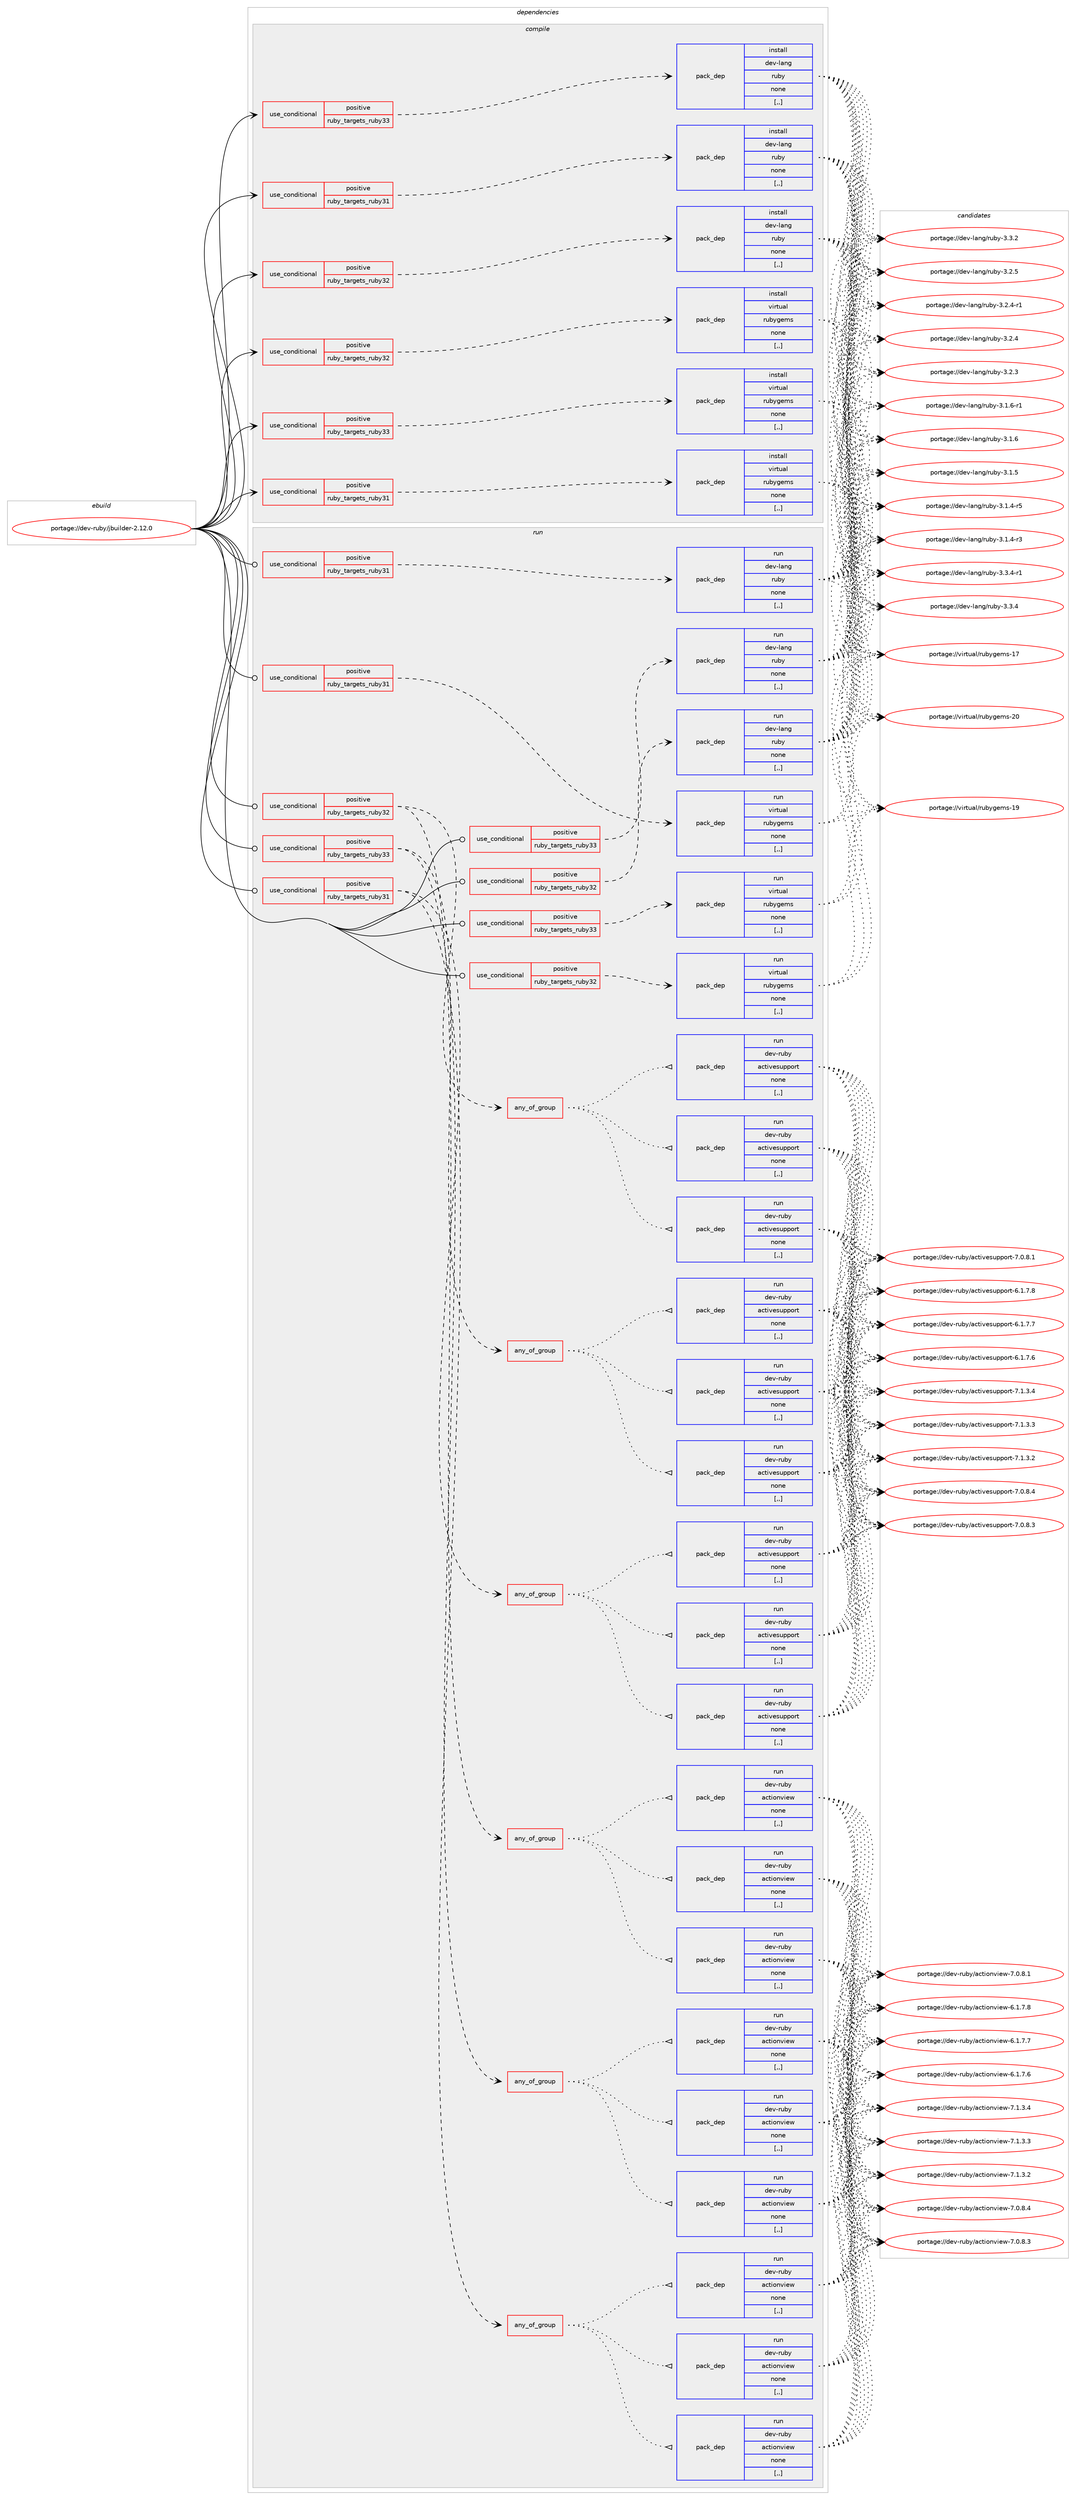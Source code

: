 digraph prolog {

# *************
# Graph options
# *************

newrank=true;
concentrate=true;
compound=true;
graph [rankdir=LR,fontname=Helvetica,fontsize=10,ranksep=1.5];#, ranksep=2.5, nodesep=0.2];
edge  [arrowhead=vee];
node  [fontname=Helvetica,fontsize=10];

# **********
# The ebuild
# **********

subgraph cluster_leftcol {
color=gray;
label=<<i>ebuild</i>>;
id [label="portage://dev-ruby/jbuilder-2.12.0", color=red, width=4, href="../dev-ruby/jbuilder-2.12.0.svg"];
}

# ****************
# The dependencies
# ****************

subgraph cluster_midcol {
color=gray;
label=<<i>dependencies</i>>;
subgraph cluster_compile {
fillcolor="#eeeeee";
style=filled;
label=<<i>compile</i>>;
subgraph cond49547 {
dependency187713 [label=<<TABLE BORDER="0" CELLBORDER="1" CELLSPACING="0" CELLPADDING="4"><TR><TD ROWSPAN="3" CELLPADDING="10">use_conditional</TD></TR><TR><TD>positive</TD></TR><TR><TD>ruby_targets_ruby31</TD></TR></TABLE>>, shape=none, color=red];
subgraph pack136836 {
dependency187714 [label=<<TABLE BORDER="0" CELLBORDER="1" CELLSPACING="0" CELLPADDING="4" WIDTH="220"><TR><TD ROWSPAN="6" CELLPADDING="30">pack_dep</TD></TR><TR><TD WIDTH="110">install</TD></TR><TR><TD>dev-lang</TD></TR><TR><TD>ruby</TD></TR><TR><TD>none</TD></TR><TR><TD>[,,]</TD></TR></TABLE>>, shape=none, color=blue];
}
dependency187713:e -> dependency187714:w [weight=20,style="dashed",arrowhead="vee"];
}
id:e -> dependency187713:w [weight=20,style="solid",arrowhead="vee"];
subgraph cond49548 {
dependency187715 [label=<<TABLE BORDER="0" CELLBORDER="1" CELLSPACING="0" CELLPADDING="4"><TR><TD ROWSPAN="3" CELLPADDING="10">use_conditional</TD></TR><TR><TD>positive</TD></TR><TR><TD>ruby_targets_ruby31</TD></TR></TABLE>>, shape=none, color=red];
subgraph pack136837 {
dependency187716 [label=<<TABLE BORDER="0" CELLBORDER="1" CELLSPACING="0" CELLPADDING="4" WIDTH="220"><TR><TD ROWSPAN="6" CELLPADDING="30">pack_dep</TD></TR><TR><TD WIDTH="110">install</TD></TR><TR><TD>virtual</TD></TR><TR><TD>rubygems</TD></TR><TR><TD>none</TD></TR><TR><TD>[,,]</TD></TR></TABLE>>, shape=none, color=blue];
}
dependency187715:e -> dependency187716:w [weight=20,style="dashed",arrowhead="vee"];
}
id:e -> dependency187715:w [weight=20,style="solid",arrowhead="vee"];
subgraph cond49549 {
dependency187717 [label=<<TABLE BORDER="0" CELLBORDER="1" CELLSPACING="0" CELLPADDING="4"><TR><TD ROWSPAN="3" CELLPADDING="10">use_conditional</TD></TR><TR><TD>positive</TD></TR><TR><TD>ruby_targets_ruby32</TD></TR></TABLE>>, shape=none, color=red];
subgraph pack136838 {
dependency187718 [label=<<TABLE BORDER="0" CELLBORDER="1" CELLSPACING="0" CELLPADDING="4" WIDTH="220"><TR><TD ROWSPAN="6" CELLPADDING="30">pack_dep</TD></TR><TR><TD WIDTH="110">install</TD></TR><TR><TD>dev-lang</TD></TR><TR><TD>ruby</TD></TR><TR><TD>none</TD></TR><TR><TD>[,,]</TD></TR></TABLE>>, shape=none, color=blue];
}
dependency187717:e -> dependency187718:w [weight=20,style="dashed",arrowhead="vee"];
}
id:e -> dependency187717:w [weight=20,style="solid",arrowhead="vee"];
subgraph cond49550 {
dependency187719 [label=<<TABLE BORDER="0" CELLBORDER="1" CELLSPACING="0" CELLPADDING="4"><TR><TD ROWSPAN="3" CELLPADDING="10">use_conditional</TD></TR><TR><TD>positive</TD></TR><TR><TD>ruby_targets_ruby32</TD></TR></TABLE>>, shape=none, color=red];
subgraph pack136839 {
dependency187720 [label=<<TABLE BORDER="0" CELLBORDER="1" CELLSPACING="0" CELLPADDING="4" WIDTH="220"><TR><TD ROWSPAN="6" CELLPADDING="30">pack_dep</TD></TR><TR><TD WIDTH="110">install</TD></TR><TR><TD>virtual</TD></TR><TR><TD>rubygems</TD></TR><TR><TD>none</TD></TR><TR><TD>[,,]</TD></TR></TABLE>>, shape=none, color=blue];
}
dependency187719:e -> dependency187720:w [weight=20,style="dashed",arrowhead="vee"];
}
id:e -> dependency187719:w [weight=20,style="solid",arrowhead="vee"];
subgraph cond49551 {
dependency187721 [label=<<TABLE BORDER="0" CELLBORDER="1" CELLSPACING="0" CELLPADDING="4"><TR><TD ROWSPAN="3" CELLPADDING="10">use_conditional</TD></TR><TR><TD>positive</TD></TR><TR><TD>ruby_targets_ruby33</TD></TR></TABLE>>, shape=none, color=red];
subgraph pack136840 {
dependency187722 [label=<<TABLE BORDER="0" CELLBORDER="1" CELLSPACING="0" CELLPADDING="4" WIDTH="220"><TR><TD ROWSPAN="6" CELLPADDING="30">pack_dep</TD></TR><TR><TD WIDTH="110">install</TD></TR><TR><TD>dev-lang</TD></TR><TR><TD>ruby</TD></TR><TR><TD>none</TD></TR><TR><TD>[,,]</TD></TR></TABLE>>, shape=none, color=blue];
}
dependency187721:e -> dependency187722:w [weight=20,style="dashed",arrowhead="vee"];
}
id:e -> dependency187721:w [weight=20,style="solid",arrowhead="vee"];
subgraph cond49552 {
dependency187723 [label=<<TABLE BORDER="0" CELLBORDER="1" CELLSPACING="0" CELLPADDING="4"><TR><TD ROWSPAN="3" CELLPADDING="10">use_conditional</TD></TR><TR><TD>positive</TD></TR><TR><TD>ruby_targets_ruby33</TD></TR></TABLE>>, shape=none, color=red];
subgraph pack136841 {
dependency187724 [label=<<TABLE BORDER="0" CELLBORDER="1" CELLSPACING="0" CELLPADDING="4" WIDTH="220"><TR><TD ROWSPAN="6" CELLPADDING="30">pack_dep</TD></TR><TR><TD WIDTH="110">install</TD></TR><TR><TD>virtual</TD></TR><TR><TD>rubygems</TD></TR><TR><TD>none</TD></TR><TR><TD>[,,]</TD></TR></TABLE>>, shape=none, color=blue];
}
dependency187723:e -> dependency187724:w [weight=20,style="dashed",arrowhead="vee"];
}
id:e -> dependency187723:w [weight=20,style="solid",arrowhead="vee"];
}
subgraph cluster_compileandrun {
fillcolor="#eeeeee";
style=filled;
label=<<i>compile and run</i>>;
}
subgraph cluster_run {
fillcolor="#eeeeee";
style=filled;
label=<<i>run</i>>;
subgraph cond49553 {
dependency187725 [label=<<TABLE BORDER="0" CELLBORDER="1" CELLSPACING="0" CELLPADDING="4"><TR><TD ROWSPAN="3" CELLPADDING="10">use_conditional</TD></TR><TR><TD>positive</TD></TR><TR><TD>ruby_targets_ruby31</TD></TR></TABLE>>, shape=none, color=red];
subgraph any1180 {
dependency187726 [label=<<TABLE BORDER="0" CELLBORDER="1" CELLSPACING="0" CELLPADDING="4"><TR><TD CELLPADDING="10">any_of_group</TD></TR></TABLE>>, shape=none, color=red];subgraph pack136842 {
dependency187727 [label=<<TABLE BORDER="0" CELLBORDER="1" CELLSPACING="0" CELLPADDING="4" WIDTH="220"><TR><TD ROWSPAN="6" CELLPADDING="30">pack_dep</TD></TR><TR><TD WIDTH="110">run</TD></TR><TR><TD>dev-ruby</TD></TR><TR><TD>activesupport</TD></TR><TR><TD>none</TD></TR><TR><TD>[,,]</TD></TR></TABLE>>, shape=none, color=blue];
}
dependency187726:e -> dependency187727:w [weight=20,style="dotted",arrowhead="oinv"];
subgraph pack136843 {
dependency187728 [label=<<TABLE BORDER="0" CELLBORDER="1" CELLSPACING="0" CELLPADDING="4" WIDTH="220"><TR><TD ROWSPAN="6" CELLPADDING="30">pack_dep</TD></TR><TR><TD WIDTH="110">run</TD></TR><TR><TD>dev-ruby</TD></TR><TR><TD>activesupport</TD></TR><TR><TD>none</TD></TR><TR><TD>[,,]</TD></TR></TABLE>>, shape=none, color=blue];
}
dependency187726:e -> dependency187728:w [weight=20,style="dotted",arrowhead="oinv"];
subgraph pack136844 {
dependency187729 [label=<<TABLE BORDER="0" CELLBORDER="1" CELLSPACING="0" CELLPADDING="4" WIDTH="220"><TR><TD ROWSPAN="6" CELLPADDING="30">pack_dep</TD></TR><TR><TD WIDTH="110">run</TD></TR><TR><TD>dev-ruby</TD></TR><TR><TD>activesupport</TD></TR><TR><TD>none</TD></TR><TR><TD>[,,]</TD></TR></TABLE>>, shape=none, color=blue];
}
dependency187726:e -> dependency187729:w [weight=20,style="dotted",arrowhead="oinv"];
}
dependency187725:e -> dependency187726:w [weight=20,style="dashed",arrowhead="vee"];
subgraph any1181 {
dependency187730 [label=<<TABLE BORDER="0" CELLBORDER="1" CELLSPACING="0" CELLPADDING="4"><TR><TD CELLPADDING="10">any_of_group</TD></TR></TABLE>>, shape=none, color=red];subgraph pack136845 {
dependency187731 [label=<<TABLE BORDER="0" CELLBORDER="1" CELLSPACING="0" CELLPADDING="4" WIDTH="220"><TR><TD ROWSPAN="6" CELLPADDING="30">pack_dep</TD></TR><TR><TD WIDTH="110">run</TD></TR><TR><TD>dev-ruby</TD></TR><TR><TD>actionview</TD></TR><TR><TD>none</TD></TR><TR><TD>[,,]</TD></TR></TABLE>>, shape=none, color=blue];
}
dependency187730:e -> dependency187731:w [weight=20,style="dotted",arrowhead="oinv"];
subgraph pack136846 {
dependency187732 [label=<<TABLE BORDER="0" CELLBORDER="1" CELLSPACING="0" CELLPADDING="4" WIDTH="220"><TR><TD ROWSPAN="6" CELLPADDING="30">pack_dep</TD></TR><TR><TD WIDTH="110">run</TD></TR><TR><TD>dev-ruby</TD></TR><TR><TD>actionview</TD></TR><TR><TD>none</TD></TR><TR><TD>[,,]</TD></TR></TABLE>>, shape=none, color=blue];
}
dependency187730:e -> dependency187732:w [weight=20,style="dotted",arrowhead="oinv"];
subgraph pack136847 {
dependency187733 [label=<<TABLE BORDER="0" CELLBORDER="1" CELLSPACING="0" CELLPADDING="4" WIDTH="220"><TR><TD ROWSPAN="6" CELLPADDING="30">pack_dep</TD></TR><TR><TD WIDTH="110">run</TD></TR><TR><TD>dev-ruby</TD></TR><TR><TD>actionview</TD></TR><TR><TD>none</TD></TR><TR><TD>[,,]</TD></TR></TABLE>>, shape=none, color=blue];
}
dependency187730:e -> dependency187733:w [weight=20,style="dotted",arrowhead="oinv"];
}
dependency187725:e -> dependency187730:w [weight=20,style="dashed",arrowhead="vee"];
}
id:e -> dependency187725:w [weight=20,style="solid",arrowhead="odot"];
subgraph cond49554 {
dependency187734 [label=<<TABLE BORDER="0" CELLBORDER="1" CELLSPACING="0" CELLPADDING="4"><TR><TD ROWSPAN="3" CELLPADDING="10">use_conditional</TD></TR><TR><TD>positive</TD></TR><TR><TD>ruby_targets_ruby31</TD></TR></TABLE>>, shape=none, color=red];
subgraph pack136848 {
dependency187735 [label=<<TABLE BORDER="0" CELLBORDER="1" CELLSPACING="0" CELLPADDING="4" WIDTH="220"><TR><TD ROWSPAN="6" CELLPADDING="30">pack_dep</TD></TR><TR><TD WIDTH="110">run</TD></TR><TR><TD>dev-lang</TD></TR><TR><TD>ruby</TD></TR><TR><TD>none</TD></TR><TR><TD>[,,]</TD></TR></TABLE>>, shape=none, color=blue];
}
dependency187734:e -> dependency187735:w [weight=20,style="dashed",arrowhead="vee"];
}
id:e -> dependency187734:w [weight=20,style="solid",arrowhead="odot"];
subgraph cond49555 {
dependency187736 [label=<<TABLE BORDER="0" CELLBORDER="1" CELLSPACING="0" CELLPADDING="4"><TR><TD ROWSPAN="3" CELLPADDING="10">use_conditional</TD></TR><TR><TD>positive</TD></TR><TR><TD>ruby_targets_ruby31</TD></TR></TABLE>>, shape=none, color=red];
subgraph pack136849 {
dependency187737 [label=<<TABLE BORDER="0" CELLBORDER="1" CELLSPACING="0" CELLPADDING="4" WIDTH="220"><TR><TD ROWSPAN="6" CELLPADDING="30">pack_dep</TD></TR><TR><TD WIDTH="110">run</TD></TR><TR><TD>virtual</TD></TR><TR><TD>rubygems</TD></TR><TR><TD>none</TD></TR><TR><TD>[,,]</TD></TR></TABLE>>, shape=none, color=blue];
}
dependency187736:e -> dependency187737:w [weight=20,style="dashed",arrowhead="vee"];
}
id:e -> dependency187736:w [weight=20,style="solid",arrowhead="odot"];
subgraph cond49556 {
dependency187738 [label=<<TABLE BORDER="0" CELLBORDER="1" CELLSPACING="0" CELLPADDING="4"><TR><TD ROWSPAN="3" CELLPADDING="10">use_conditional</TD></TR><TR><TD>positive</TD></TR><TR><TD>ruby_targets_ruby32</TD></TR></TABLE>>, shape=none, color=red];
subgraph any1182 {
dependency187739 [label=<<TABLE BORDER="0" CELLBORDER="1" CELLSPACING="0" CELLPADDING="4"><TR><TD CELLPADDING="10">any_of_group</TD></TR></TABLE>>, shape=none, color=red];subgraph pack136850 {
dependency187740 [label=<<TABLE BORDER="0" CELLBORDER="1" CELLSPACING="0" CELLPADDING="4" WIDTH="220"><TR><TD ROWSPAN="6" CELLPADDING="30">pack_dep</TD></TR><TR><TD WIDTH="110">run</TD></TR><TR><TD>dev-ruby</TD></TR><TR><TD>activesupport</TD></TR><TR><TD>none</TD></TR><TR><TD>[,,]</TD></TR></TABLE>>, shape=none, color=blue];
}
dependency187739:e -> dependency187740:w [weight=20,style="dotted",arrowhead="oinv"];
subgraph pack136851 {
dependency187741 [label=<<TABLE BORDER="0" CELLBORDER="1" CELLSPACING="0" CELLPADDING="4" WIDTH="220"><TR><TD ROWSPAN="6" CELLPADDING="30">pack_dep</TD></TR><TR><TD WIDTH="110">run</TD></TR><TR><TD>dev-ruby</TD></TR><TR><TD>activesupport</TD></TR><TR><TD>none</TD></TR><TR><TD>[,,]</TD></TR></TABLE>>, shape=none, color=blue];
}
dependency187739:e -> dependency187741:w [weight=20,style="dotted",arrowhead="oinv"];
subgraph pack136852 {
dependency187742 [label=<<TABLE BORDER="0" CELLBORDER="1" CELLSPACING="0" CELLPADDING="4" WIDTH="220"><TR><TD ROWSPAN="6" CELLPADDING="30">pack_dep</TD></TR><TR><TD WIDTH="110">run</TD></TR><TR><TD>dev-ruby</TD></TR><TR><TD>activesupport</TD></TR><TR><TD>none</TD></TR><TR><TD>[,,]</TD></TR></TABLE>>, shape=none, color=blue];
}
dependency187739:e -> dependency187742:w [weight=20,style="dotted",arrowhead="oinv"];
}
dependency187738:e -> dependency187739:w [weight=20,style="dashed",arrowhead="vee"];
subgraph any1183 {
dependency187743 [label=<<TABLE BORDER="0" CELLBORDER="1" CELLSPACING="0" CELLPADDING="4"><TR><TD CELLPADDING="10">any_of_group</TD></TR></TABLE>>, shape=none, color=red];subgraph pack136853 {
dependency187744 [label=<<TABLE BORDER="0" CELLBORDER="1" CELLSPACING="0" CELLPADDING="4" WIDTH="220"><TR><TD ROWSPAN="6" CELLPADDING="30">pack_dep</TD></TR><TR><TD WIDTH="110">run</TD></TR><TR><TD>dev-ruby</TD></TR><TR><TD>actionview</TD></TR><TR><TD>none</TD></TR><TR><TD>[,,]</TD></TR></TABLE>>, shape=none, color=blue];
}
dependency187743:e -> dependency187744:w [weight=20,style="dotted",arrowhead="oinv"];
subgraph pack136854 {
dependency187745 [label=<<TABLE BORDER="0" CELLBORDER="1" CELLSPACING="0" CELLPADDING="4" WIDTH="220"><TR><TD ROWSPAN="6" CELLPADDING="30">pack_dep</TD></TR><TR><TD WIDTH="110">run</TD></TR><TR><TD>dev-ruby</TD></TR><TR><TD>actionview</TD></TR><TR><TD>none</TD></TR><TR><TD>[,,]</TD></TR></TABLE>>, shape=none, color=blue];
}
dependency187743:e -> dependency187745:w [weight=20,style="dotted",arrowhead="oinv"];
subgraph pack136855 {
dependency187746 [label=<<TABLE BORDER="0" CELLBORDER="1" CELLSPACING="0" CELLPADDING="4" WIDTH="220"><TR><TD ROWSPAN="6" CELLPADDING="30">pack_dep</TD></TR><TR><TD WIDTH="110">run</TD></TR><TR><TD>dev-ruby</TD></TR><TR><TD>actionview</TD></TR><TR><TD>none</TD></TR><TR><TD>[,,]</TD></TR></TABLE>>, shape=none, color=blue];
}
dependency187743:e -> dependency187746:w [weight=20,style="dotted",arrowhead="oinv"];
}
dependency187738:e -> dependency187743:w [weight=20,style="dashed",arrowhead="vee"];
}
id:e -> dependency187738:w [weight=20,style="solid",arrowhead="odot"];
subgraph cond49557 {
dependency187747 [label=<<TABLE BORDER="0" CELLBORDER="1" CELLSPACING="0" CELLPADDING="4"><TR><TD ROWSPAN="3" CELLPADDING="10">use_conditional</TD></TR><TR><TD>positive</TD></TR><TR><TD>ruby_targets_ruby32</TD></TR></TABLE>>, shape=none, color=red];
subgraph pack136856 {
dependency187748 [label=<<TABLE BORDER="0" CELLBORDER="1" CELLSPACING="0" CELLPADDING="4" WIDTH="220"><TR><TD ROWSPAN="6" CELLPADDING="30">pack_dep</TD></TR><TR><TD WIDTH="110">run</TD></TR><TR><TD>dev-lang</TD></TR><TR><TD>ruby</TD></TR><TR><TD>none</TD></TR><TR><TD>[,,]</TD></TR></TABLE>>, shape=none, color=blue];
}
dependency187747:e -> dependency187748:w [weight=20,style="dashed",arrowhead="vee"];
}
id:e -> dependency187747:w [weight=20,style="solid",arrowhead="odot"];
subgraph cond49558 {
dependency187749 [label=<<TABLE BORDER="0" CELLBORDER="1" CELLSPACING="0" CELLPADDING="4"><TR><TD ROWSPAN="3" CELLPADDING="10">use_conditional</TD></TR><TR><TD>positive</TD></TR><TR><TD>ruby_targets_ruby32</TD></TR></TABLE>>, shape=none, color=red];
subgraph pack136857 {
dependency187750 [label=<<TABLE BORDER="0" CELLBORDER="1" CELLSPACING="0" CELLPADDING="4" WIDTH="220"><TR><TD ROWSPAN="6" CELLPADDING="30">pack_dep</TD></TR><TR><TD WIDTH="110">run</TD></TR><TR><TD>virtual</TD></TR><TR><TD>rubygems</TD></TR><TR><TD>none</TD></TR><TR><TD>[,,]</TD></TR></TABLE>>, shape=none, color=blue];
}
dependency187749:e -> dependency187750:w [weight=20,style="dashed",arrowhead="vee"];
}
id:e -> dependency187749:w [weight=20,style="solid",arrowhead="odot"];
subgraph cond49559 {
dependency187751 [label=<<TABLE BORDER="0" CELLBORDER="1" CELLSPACING="0" CELLPADDING="4"><TR><TD ROWSPAN="3" CELLPADDING="10">use_conditional</TD></TR><TR><TD>positive</TD></TR><TR><TD>ruby_targets_ruby33</TD></TR></TABLE>>, shape=none, color=red];
subgraph any1184 {
dependency187752 [label=<<TABLE BORDER="0" CELLBORDER="1" CELLSPACING="0" CELLPADDING="4"><TR><TD CELLPADDING="10">any_of_group</TD></TR></TABLE>>, shape=none, color=red];subgraph pack136858 {
dependency187753 [label=<<TABLE BORDER="0" CELLBORDER="1" CELLSPACING="0" CELLPADDING="4" WIDTH="220"><TR><TD ROWSPAN="6" CELLPADDING="30">pack_dep</TD></TR><TR><TD WIDTH="110">run</TD></TR><TR><TD>dev-ruby</TD></TR><TR><TD>activesupport</TD></TR><TR><TD>none</TD></TR><TR><TD>[,,]</TD></TR></TABLE>>, shape=none, color=blue];
}
dependency187752:e -> dependency187753:w [weight=20,style="dotted",arrowhead="oinv"];
subgraph pack136859 {
dependency187754 [label=<<TABLE BORDER="0" CELLBORDER="1" CELLSPACING="0" CELLPADDING="4" WIDTH="220"><TR><TD ROWSPAN="6" CELLPADDING="30">pack_dep</TD></TR><TR><TD WIDTH="110">run</TD></TR><TR><TD>dev-ruby</TD></TR><TR><TD>activesupport</TD></TR><TR><TD>none</TD></TR><TR><TD>[,,]</TD></TR></TABLE>>, shape=none, color=blue];
}
dependency187752:e -> dependency187754:w [weight=20,style="dotted",arrowhead="oinv"];
subgraph pack136860 {
dependency187755 [label=<<TABLE BORDER="0" CELLBORDER="1" CELLSPACING="0" CELLPADDING="4" WIDTH="220"><TR><TD ROWSPAN="6" CELLPADDING="30">pack_dep</TD></TR><TR><TD WIDTH="110">run</TD></TR><TR><TD>dev-ruby</TD></TR><TR><TD>activesupport</TD></TR><TR><TD>none</TD></TR><TR><TD>[,,]</TD></TR></TABLE>>, shape=none, color=blue];
}
dependency187752:e -> dependency187755:w [weight=20,style="dotted",arrowhead="oinv"];
}
dependency187751:e -> dependency187752:w [weight=20,style="dashed",arrowhead="vee"];
subgraph any1185 {
dependency187756 [label=<<TABLE BORDER="0" CELLBORDER="1" CELLSPACING="0" CELLPADDING="4"><TR><TD CELLPADDING="10">any_of_group</TD></TR></TABLE>>, shape=none, color=red];subgraph pack136861 {
dependency187757 [label=<<TABLE BORDER="0" CELLBORDER="1" CELLSPACING="0" CELLPADDING="4" WIDTH="220"><TR><TD ROWSPAN="6" CELLPADDING="30">pack_dep</TD></TR><TR><TD WIDTH="110">run</TD></TR><TR><TD>dev-ruby</TD></TR><TR><TD>actionview</TD></TR><TR><TD>none</TD></TR><TR><TD>[,,]</TD></TR></TABLE>>, shape=none, color=blue];
}
dependency187756:e -> dependency187757:w [weight=20,style="dotted",arrowhead="oinv"];
subgraph pack136862 {
dependency187758 [label=<<TABLE BORDER="0" CELLBORDER="1" CELLSPACING="0" CELLPADDING="4" WIDTH="220"><TR><TD ROWSPAN="6" CELLPADDING="30">pack_dep</TD></TR><TR><TD WIDTH="110">run</TD></TR><TR><TD>dev-ruby</TD></TR><TR><TD>actionview</TD></TR><TR><TD>none</TD></TR><TR><TD>[,,]</TD></TR></TABLE>>, shape=none, color=blue];
}
dependency187756:e -> dependency187758:w [weight=20,style="dotted",arrowhead="oinv"];
subgraph pack136863 {
dependency187759 [label=<<TABLE BORDER="0" CELLBORDER="1" CELLSPACING="0" CELLPADDING="4" WIDTH="220"><TR><TD ROWSPAN="6" CELLPADDING="30">pack_dep</TD></TR><TR><TD WIDTH="110">run</TD></TR><TR><TD>dev-ruby</TD></TR><TR><TD>actionview</TD></TR><TR><TD>none</TD></TR><TR><TD>[,,]</TD></TR></TABLE>>, shape=none, color=blue];
}
dependency187756:e -> dependency187759:w [weight=20,style="dotted",arrowhead="oinv"];
}
dependency187751:e -> dependency187756:w [weight=20,style="dashed",arrowhead="vee"];
}
id:e -> dependency187751:w [weight=20,style="solid",arrowhead="odot"];
subgraph cond49560 {
dependency187760 [label=<<TABLE BORDER="0" CELLBORDER="1" CELLSPACING="0" CELLPADDING="4"><TR><TD ROWSPAN="3" CELLPADDING="10">use_conditional</TD></TR><TR><TD>positive</TD></TR><TR><TD>ruby_targets_ruby33</TD></TR></TABLE>>, shape=none, color=red];
subgraph pack136864 {
dependency187761 [label=<<TABLE BORDER="0" CELLBORDER="1" CELLSPACING="0" CELLPADDING="4" WIDTH="220"><TR><TD ROWSPAN="6" CELLPADDING="30">pack_dep</TD></TR><TR><TD WIDTH="110">run</TD></TR><TR><TD>dev-lang</TD></TR><TR><TD>ruby</TD></TR><TR><TD>none</TD></TR><TR><TD>[,,]</TD></TR></TABLE>>, shape=none, color=blue];
}
dependency187760:e -> dependency187761:w [weight=20,style="dashed",arrowhead="vee"];
}
id:e -> dependency187760:w [weight=20,style="solid",arrowhead="odot"];
subgraph cond49561 {
dependency187762 [label=<<TABLE BORDER="0" CELLBORDER="1" CELLSPACING="0" CELLPADDING="4"><TR><TD ROWSPAN="3" CELLPADDING="10">use_conditional</TD></TR><TR><TD>positive</TD></TR><TR><TD>ruby_targets_ruby33</TD></TR></TABLE>>, shape=none, color=red];
subgraph pack136865 {
dependency187763 [label=<<TABLE BORDER="0" CELLBORDER="1" CELLSPACING="0" CELLPADDING="4" WIDTH="220"><TR><TD ROWSPAN="6" CELLPADDING="30">pack_dep</TD></TR><TR><TD WIDTH="110">run</TD></TR><TR><TD>virtual</TD></TR><TR><TD>rubygems</TD></TR><TR><TD>none</TD></TR><TR><TD>[,,]</TD></TR></TABLE>>, shape=none, color=blue];
}
dependency187762:e -> dependency187763:w [weight=20,style="dashed",arrowhead="vee"];
}
id:e -> dependency187762:w [weight=20,style="solid",arrowhead="odot"];
}
}

# **************
# The candidates
# **************

subgraph cluster_choices {
rank=same;
color=gray;
label=<<i>candidates</i>>;

subgraph choice136836 {
color=black;
nodesep=1;
choice100101118451089711010347114117981214551465146524511449 [label="portage://dev-lang/ruby-3.3.4-r1", color=red, width=4,href="../dev-lang/ruby-3.3.4-r1.svg"];
choice10010111845108971101034711411798121455146514652 [label="portage://dev-lang/ruby-3.3.4", color=red, width=4,href="../dev-lang/ruby-3.3.4.svg"];
choice10010111845108971101034711411798121455146514650 [label="portage://dev-lang/ruby-3.3.2", color=red, width=4,href="../dev-lang/ruby-3.3.2.svg"];
choice10010111845108971101034711411798121455146504653 [label="portage://dev-lang/ruby-3.2.5", color=red, width=4,href="../dev-lang/ruby-3.2.5.svg"];
choice100101118451089711010347114117981214551465046524511449 [label="portage://dev-lang/ruby-3.2.4-r1", color=red, width=4,href="../dev-lang/ruby-3.2.4-r1.svg"];
choice10010111845108971101034711411798121455146504652 [label="portage://dev-lang/ruby-3.2.4", color=red, width=4,href="../dev-lang/ruby-3.2.4.svg"];
choice10010111845108971101034711411798121455146504651 [label="portage://dev-lang/ruby-3.2.3", color=red, width=4,href="../dev-lang/ruby-3.2.3.svg"];
choice100101118451089711010347114117981214551464946544511449 [label="portage://dev-lang/ruby-3.1.6-r1", color=red, width=4,href="../dev-lang/ruby-3.1.6-r1.svg"];
choice10010111845108971101034711411798121455146494654 [label="portage://dev-lang/ruby-3.1.6", color=red, width=4,href="../dev-lang/ruby-3.1.6.svg"];
choice10010111845108971101034711411798121455146494653 [label="portage://dev-lang/ruby-3.1.5", color=red, width=4,href="../dev-lang/ruby-3.1.5.svg"];
choice100101118451089711010347114117981214551464946524511453 [label="portage://dev-lang/ruby-3.1.4-r5", color=red, width=4,href="../dev-lang/ruby-3.1.4-r5.svg"];
choice100101118451089711010347114117981214551464946524511451 [label="portage://dev-lang/ruby-3.1.4-r3", color=red, width=4,href="../dev-lang/ruby-3.1.4-r3.svg"];
dependency187714:e -> choice100101118451089711010347114117981214551465146524511449:w [style=dotted,weight="100"];
dependency187714:e -> choice10010111845108971101034711411798121455146514652:w [style=dotted,weight="100"];
dependency187714:e -> choice10010111845108971101034711411798121455146514650:w [style=dotted,weight="100"];
dependency187714:e -> choice10010111845108971101034711411798121455146504653:w [style=dotted,weight="100"];
dependency187714:e -> choice100101118451089711010347114117981214551465046524511449:w [style=dotted,weight="100"];
dependency187714:e -> choice10010111845108971101034711411798121455146504652:w [style=dotted,weight="100"];
dependency187714:e -> choice10010111845108971101034711411798121455146504651:w [style=dotted,weight="100"];
dependency187714:e -> choice100101118451089711010347114117981214551464946544511449:w [style=dotted,weight="100"];
dependency187714:e -> choice10010111845108971101034711411798121455146494654:w [style=dotted,weight="100"];
dependency187714:e -> choice10010111845108971101034711411798121455146494653:w [style=dotted,weight="100"];
dependency187714:e -> choice100101118451089711010347114117981214551464946524511453:w [style=dotted,weight="100"];
dependency187714:e -> choice100101118451089711010347114117981214551464946524511451:w [style=dotted,weight="100"];
}
subgraph choice136837 {
color=black;
nodesep=1;
choice118105114116117971084711411798121103101109115455048 [label="portage://virtual/rubygems-20", color=red, width=4,href="../virtual/rubygems-20.svg"];
choice118105114116117971084711411798121103101109115454957 [label="portage://virtual/rubygems-19", color=red, width=4,href="../virtual/rubygems-19.svg"];
choice118105114116117971084711411798121103101109115454955 [label="portage://virtual/rubygems-17", color=red, width=4,href="../virtual/rubygems-17.svg"];
dependency187716:e -> choice118105114116117971084711411798121103101109115455048:w [style=dotted,weight="100"];
dependency187716:e -> choice118105114116117971084711411798121103101109115454957:w [style=dotted,weight="100"];
dependency187716:e -> choice118105114116117971084711411798121103101109115454955:w [style=dotted,weight="100"];
}
subgraph choice136838 {
color=black;
nodesep=1;
choice100101118451089711010347114117981214551465146524511449 [label="portage://dev-lang/ruby-3.3.4-r1", color=red, width=4,href="../dev-lang/ruby-3.3.4-r1.svg"];
choice10010111845108971101034711411798121455146514652 [label="portage://dev-lang/ruby-3.3.4", color=red, width=4,href="../dev-lang/ruby-3.3.4.svg"];
choice10010111845108971101034711411798121455146514650 [label="portage://dev-lang/ruby-3.3.2", color=red, width=4,href="../dev-lang/ruby-3.3.2.svg"];
choice10010111845108971101034711411798121455146504653 [label="portage://dev-lang/ruby-3.2.5", color=red, width=4,href="../dev-lang/ruby-3.2.5.svg"];
choice100101118451089711010347114117981214551465046524511449 [label="portage://dev-lang/ruby-3.2.4-r1", color=red, width=4,href="../dev-lang/ruby-3.2.4-r1.svg"];
choice10010111845108971101034711411798121455146504652 [label="portage://dev-lang/ruby-3.2.4", color=red, width=4,href="../dev-lang/ruby-3.2.4.svg"];
choice10010111845108971101034711411798121455146504651 [label="portage://dev-lang/ruby-3.2.3", color=red, width=4,href="../dev-lang/ruby-3.2.3.svg"];
choice100101118451089711010347114117981214551464946544511449 [label="portage://dev-lang/ruby-3.1.6-r1", color=red, width=4,href="../dev-lang/ruby-3.1.6-r1.svg"];
choice10010111845108971101034711411798121455146494654 [label="portage://dev-lang/ruby-3.1.6", color=red, width=4,href="../dev-lang/ruby-3.1.6.svg"];
choice10010111845108971101034711411798121455146494653 [label="portage://dev-lang/ruby-3.1.5", color=red, width=4,href="../dev-lang/ruby-3.1.5.svg"];
choice100101118451089711010347114117981214551464946524511453 [label="portage://dev-lang/ruby-3.1.4-r5", color=red, width=4,href="../dev-lang/ruby-3.1.4-r5.svg"];
choice100101118451089711010347114117981214551464946524511451 [label="portage://dev-lang/ruby-3.1.4-r3", color=red, width=4,href="../dev-lang/ruby-3.1.4-r3.svg"];
dependency187718:e -> choice100101118451089711010347114117981214551465146524511449:w [style=dotted,weight="100"];
dependency187718:e -> choice10010111845108971101034711411798121455146514652:w [style=dotted,weight="100"];
dependency187718:e -> choice10010111845108971101034711411798121455146514650:w [style=dotted,weight="100"];
dependency187718:e -> choice10010111845108971101034711411798121455146504653:w [style=dotted,weight="100"];
dependency187718:e -> choice100101118451089711010347114117981214551465046524511449:w [style=dotted,weight="100"];
dependency187718:e -> choice10010111845108971101034711411798121455146504652:w [style=dotted,weight="100"];
dependency187718:e -> choice10010111845108971101034711411798121455146504651:w [style=dotted,weight="100"];
dependency187718:e -> choice100101118451089711010347114117981214551464946544511449:w [style=dotted,weight="100"];
dependency187718:e -> choice10010111845108971101034711411798121455146494654:w [style=dotted,weight="100"];
dependency187718:e -> choice10010111845108971101034711411798121455146494653:w [style=dotted,weight="100"];
dependency187718:e -> choice100101118451089711010347114117981214551464946524511453:w [style=dotted,weight="100"];
dependency187718:e -> choice100101118451089711010347114117981214551464946524511451:w [style=dotted,weight="100"];
}
subgraph choice136839 {
color=black;
nodesep=1;
choice118105114116117971084711411798121103101109115455048 [label="portage://virtual/rubygems-20", color=red, width=4,href="../virtual/rubygems-20.svg"];
choice118105114116117971084711411798121103101109115454957 [label="portage://virtual/rubygems-19", color=red, width=4,href="../virtual/rubygems-19.svg"];
choice118105114116117971084711411798121103101109115454955 [label="portage://virtual/rubygems-17", color=red, width=4,href="../virtual/rubygems-17.svg"];
dependency187720:e -> choice118105114116117971084711411798121103101109115455048:w [style=dotted,weight="100"];
dependency187720:e -> choice118105114116117971084711411798121103101109115454957:w [style=dotted,weight="100"];
dependency187720:e -> choice118105114116117971084711411798121103101109115454955:w [style=dotted,weight="100"];
}
subgraph choice136840 {
color=black;
nodesep=1;
choice100101118451089711010347114117981214551465146524511449 [label="portage://dev-lang/ruby-3.3.4-r1", color=red, width=4,href="../dev-lang/ruby-3.3.4-r1.svg"];
choice10010111845108971101034711411798121455146514652 [label="portage://dev-lang/ruby-3.3.4", color=red, width=4,href="../dev-lang/ruby-3.3.4.svg"];
choice10010111845108971101034711411798121455146514650 [label="portage://dev-lang/ruby-3.3.2", color=red, width=4,href="../dev-lang/ruby-3.3.2.svg"];
choice10010111845108971101034711411798121455146504653 [label="portage://dev-lang/ruby-3.2.5", color=red, width=4,href="../dev-lang/ruby-3.2.5.svg"];
choice100101118451089711010347114117981214551465046524511449 [label="portage://dev-lang/ruby-3.2.4-r1", color=red, width=4,href="../dev-lang/ruby-3.2.4-r1.svg"];
choice10010111845108971101034711411798121455146504652 [label="portage://dev-lang/ruby-3.2.4", color=red, width=4,href="../dev-lang/ruby-3.2.4.svg"];
choice10010111845108971101034711411798121455146504651 [label="portage://dev-lang/ruby-3.2.3", color=red, width=4,href="../dev-lang/ruby-3.2.3.svg"];
choice100101118451089711010347114117981214551464946544511449 [label="portage://dev-lang/ruby-3.1.6-r1", color=red, width=4,href="../dev-lang/ruby-3.1.6-r1.svg"];
choice10010111845108971101034711411798121455146494654 [label="portage://dev-lang/ruby-3.1.6", color=red, width=4,href="../dev-lang/ruby-3.1.6.svg"];
choice10010111845108971101034711411798121455146494653 [label="portage://dev-lang/ruby-3.1.5", color=red, width=4,href="../dev-lang/ruby-3.1.5.svg"];
choice100101118451089711010347114117981214551464946524511453 [label="portage://dev-lang/ruby-3.1.4-r5", color=red, width=4,href="../dev-lang/ruby-3.1.4-r5.svg"];
choice100101118451089711010347114117981214551464946524511451 [label="portage://dev-lang/ruby-3.1.4-r3", color=red, width=4,href="../dev-lang/ruby-3.1.4-r3.svg"];
dependency187722:e -> choice100101118451089711010347114117981214551465146524511449:w [style=dotted,weight="100"];
dependency187722:e -> choice10010111845108971101034711411798121455146514652:w [style=dotted,weight="100"];
dependency187722:e -> choice10010111845108971101034711411798121455146514650:w [style=dotted,weight="100"];
dependency187722:e -> choice10010111845108971101034711411798121455146504653:w [style=dotted,weight="100"];
dependency187722:e -> choice100101118451089711010347114117981214551465046524511449:w [style=dotted,weight="100"];
dependency187722:e -> choice10010111845108971101034711411798121455146504652:w [style=dotted,weight="100"];
dependency187722:e -> choice10010111845108971101034711411798121455146504651:w [style=dotted,weight="100"];
dependency187722:e -> choice100101118451089711010347114117981214551464946544511449:w [style=dotted,weight="100"];
dependency187722:e -> choice10010111845108971101034711411798121455146494654:w [style=dotted,weight="100"];
dependency187722:e -> choice10010111845108971101034711411798121455146494653:w [style=dotted,weight="100"];
dependency187722:e -> choice100101118451089711010347114117981214551464946524511453:w [style=dotted,weight="100"];
dependency187722:e -> choice100101118451089711010347114117981214551464946524511451:w [style=dotted,weight="100"];
}
subgraph choice136841 {
color=black;
nodesep=1;
choice118105114116117971084711411798121103101109115455048 [label="portage://virtual/rubygems-20", color=red, width=4,href="../virtual/rubygems-20.svg"];
choice118105114116117971084711411798121103101109115454957 [label="portage://virtual/rubygems-19", color=red, width=4,href="../virtual/rubygems-19.svg"];
choice118105114116117971084711411798121103101109115454955 [label="portage://virtual/rubygems-17", color=red, width=4,href="../virtual/rubygems-17.svg"];
dependency187724:e -> choice118105114116117971084711411798121103101109115455048:w [style=dotted,weight="100"];
dependency187724:e -> choice118105114116117971084711411798121103101109115454957:w [style=dotted,weight="100"];
dependency187724:e -> choice118105114116117971084711411798121103101109115454955:w [style=dotted,weight="100"];
}
subgraph choice136842 {
color=black;
nodesep=1;
choice10010111845114117981214797991161051181011151171121121111141164555464946514652 [label="portage://dev-ruby/activesupport-7.1.3.4", color=red, width=4,href="../dev-ruby/activesupport-7.1.3.4.svg"];
choice10010111845114117981214797991161051181011151171121121111141164555464946514651 [label="portage://dev-ruby/activesupport-7.1.3.3", color=red, width=4,href="../dev-ruby/activesupport-7.1.3.3.svg"];
choice10010111845114117981214797991161051181011151171121121111141164555464946514650 [label="portage://dev-ruby/activesupport-7.1.3.2", color=red, width=4,href="../dev-ruby/activesupport-7.1.3.2.svg"];
choice10010111845114117981214797991161051181011151171121121111141164555464846564652 [label="portage://dev-ruby/activesupport-7.0.8.4", color=red, width=4,href="../dev-ruby/activesupport-7.0.8.4.svg"];
choice10010111845114117981214797991161051181011151171121121111141164555464846564651 [label="portage://dev-ruby/activesupport-7.0.8.3", color=red, width=4,href="../dev-ruby/activesupport-7.0.8.3.svg"];
choice10010111845114117981214797991161051181011151171121121111141164555464846564649 [label="portage://dev-ruby/activesupport-7.0.8.1", color=red, width=4,href="../dev-ruby/activesupport-7.0.8.1.svg"];
choice10010111845114117981214797991161051181011151171121121111141164554464946554656 [label="portage://dev-ruby/activesupport-6.1.7.8", color=red, width=4,href="../dev-ruby/activesupport-6.1.7.8.svg"];
choice10010111845114117981214797991161051181011151171121121111141164554464946554655 [label="portage://dev-ruby/activesupport-6.1.7.7", color=red, width=4,href="../dev-ruby/activesupport-6.1.7.7.svg"];
choice10010111845114117981214797991161051181011151171121121111141164554464946554654 [label="portage://dev-ruby/activesupport-6.1.7.6", color=red, width=4,href="../dev-ruby/activesupport-6.1.7.6.svg"];
dependency187727:e -> choice10010111845114117981214797991161051181011151171121121111141164555464946514652:w [style=dotted,weight="100"];
dependency187727:e -> choice10010111845114117981214797991161051181011151171121121111141164555464946514651:w [style=dotted,weight="100"];
dependency187727:e -> choice10010111845114117981214797991161051181011151171121121111141164555464946514650:w [style=dotted,weight="100"];
dependency187727:e -> choice10010111845114117981214797991161051181011151171121121111141164555464846564652:w [style=dotted,weight="100"];
dependency187727:e -> choice10010111845114117981214797991161051181011151171121121111141164555464846564651:w [style=dotted,weight="100"];
dependency187727:e -> choice10010111845114117981214797991161051181011151171121121111141164555464846564649:w [style=dotted,weight="100"];
dependency187727:e -> choice10010111845114117981214797991161051181011151171121121111141164554464946554656:w [style=dotted,weight="100"];
dependency187727:e -> choice10010111845114117981214797991161051181011151171121121111141164554464946554655:w [style=dotted,weight="100"];
dependency187727:e -> choice10010111845114117981214797991161051181011151171121121111141164554464946554654:w [style=dotted,weight="100"];
}
subgraph choice136843 {
color=black;
nodesep=1;
choice10010111845114117981214797991161051181011151171121121111141164555464946514652 [label="portage://dev-ruby/activesupport-7.1.3.4", color=red, width=4,href="../dev-ruby/activesupport-7.1.3.4.svg"];
choice10010111845114117981214797991161051181011151171121121111141164555464946514651 [label="portage://dev-ruby/activesupport-7.1.3.3", color=red, width=4,href="../dev-ruby/activesupport-7.1.3.3.svg"];
choice10010111845114117981214797991161051181011151171121121111141164555464946514650 [label="portage://dev-ruby/activesupport-7.1.3.2", color=red, width=4,href="../dev-ruby/activesupport-7.1.3.2.svg"];
choice10010111845114117981214797991161051181011151171121121111141164555464846564652 [label="portage://dev-ruby/activesupport-7.0.8.4", color=red, width=4,href="../dev-ruby/activesupport-7.0.8.4.svg"];
choice10010111845114117981214797991161051181011151171121121111141164555464846564651 [label="portage://dev-ruby/activesupport-7.0.8.3", color=red, width=4,href="../dev-ruby/activesupport-7.0.8.3.svg"];
choice10010111845114117981214797991161051181011151171121121111141164555464846564649 [label="portage://dev-ruby/activesupport-7.0.8.1", color=red, width=4,href="../dev-ruby/activesupport-7.0.8.1.svg"];
choice10010111845114117981214797991161051181011151171121121111141164554464946554656 [label="portage://dev-ruby/activesupport-6.1.7.8", color=red, width=4,href="../dev-ruby/activesupport-6.1.7.8.svg"];
choice10010111845114117981214797991161051181011151171121121111141164554464946554655 [label="portage://dev-ruby/activesupport-6.1.7.7", color=red, width=4,href="../dev-ruby/activesupport-6.1.7.7.svg"];
choice10010111845114117981214797991161051181011151171121121111141164554464946554654 [label="portage://dev-ruby/activesupport-6.1.7.6", color=red, width=4,href="../dev-ruby/activesupport-6.1.7.6.svg"];
dependency187728:e -> choice10010111845114117981214797991161051181011151171121121111141164555464946514652:w [style=dotted,weight="100"];
dependency187728:e -> choice10010111845114117981214797991161051181011151171121121111141164555464946514651:w [style=dotted,weight="100"];
dependency187728:e -> choice10010111845114117981214797991161051181011151171121121111141164555464946514650:w [style=dotted,weight="100"];
dependency187728:e -> choice10010111845114117981214797991161051181011151171121121111141164555464846564652:w [style=dotted,weight="100"];
dependency187728:e -> choice10010111845114117981214797991161051181011151171121121111141164555464846564651:w [style=dotted,weight="100"];
dependency187728:e -> choice10010111845114117981214797991161051181011151171121121111141164555464846564649:w [style=dotted,weight="100"];
dependency187728:e -> choice10010111845114117981214797991161051181011151171121121111141164554464946554656:w [style=dotted,weight="100"];
dependency187728:e -> choice10010111845114117981214797991161051181011151171121121111141164554464946554655:w [style=dotted,weight="100"];
dependency187728:e -> choice10010111845114117981214797991161051181011151171121121111141164554464946554654:w [style=dotted,weight="100"];
}
subgraph choice136844 {
color=black;
nodesep=1;
choice10010111845114117981214797991161051181011151171121121111141164555464946514652 [label="portage://dev-ruby/activesupport-7.1.3.4", color=red, width=4,href="../dev-ruby/activesupport-7.1.3.4.svg"];
choice10010111845114117981214797991161051181011151171121121111141164555464946514651 [label="portage://dev-ruby/activesupport-7.1.3.3", color=red, width=4,href="../dev-ruby/activesupport-7.1.3.3.svg"];
choice10010111845114117981214797991161051181011151171121121111141164555464946514650 [label="portage://dev-ruby/activesupport-7.1.3.2", color=red, width=4,href="../dev-ruby/activesupport-7.1.3.2.svg"];
choice10010111845114117981214797991161051181011151171121121111141164555464846564652 [label="portage://dev-ruby/activesupport-7.0.8.4", color=red, width=4,href="../dev-ruby/activesupport-7.0.8.4.svg"];
choice10010111845114117981214797991161051181011151171121121111141164555464846564651 [label="portage://dev-ruby/activesupport-7.0.8.3", color=red, width=4,href="../dev-ruby/activesupport-7.0.8.3.svg"];
choice10010111845114117981214797991161051181011151171121121111141164555464846564649 [label="portage://dev-ruby/activesupport-7.0.8.1", color=red, width=4,href="../dev-ruby/activesupport-7.0.8.1.svg"];
choice10010111845114117981214797991161051181011151171121121111141164554464946554656 [label="portage://dev-ruby/activesupport-6.1.7.8", color=red, width=4,href="../dev-ruby/activesupport-6.1.7.8.svg"];
choice10010111845114117981214797991161051181011151171121121111141164554464946554655 [label="portage://dev-ruby/activesupport-6.1.7.7", color=red, width=4,href="../dev-ruby/activesupport-6.1.7.7.svg"];
choice10010111845114117981214797991161051181011151171121121111141164554464946554654 [label="portage://dev-ruby/activesupport-6.1.7.6", color=red, width=4,href="../dev-ruby/activesupport-6.1.7.6.svg"];
dependency187729:e -> choice10010111845114117981214797991161051181011151171121121111141164555464946514652:w [style=dotted,weight="100"];
dependency187729:e -> choice10010111845114117981214797991161051181011151171121121111141164555464946514651:w [style=dotted,weight="100"];
dependency187729:e -> choice10010111845114117981214797991161051181011151171121121111141164555464946514650:w [style=dotted,weight="100"];
dependency187729:e -> choice10010111845114117981214797991161051181011151171121121111141164555464846564652:w [style=dotted,weight="100"];
dependency187729:e -> choice10010111845114117981214797991161051181011151171121121111141164555464846564651:w [style=dotted,weight="100"];
dependency187729:e -> choice10010111845114117981214797991161051181011151171121121111141164555464846564649:w [style=dotted,weight="100"];
dependency187729:e -> choice10010111845114117981214797991161051181011151171121121111141164554464946554656:w [style=dotted,weight="100"];
dependency187729:e -> choice10010111845114117981214797991161051181011151171121121111141164554464946554655:w [style=dotted,weight="100"];
dependency187729:e -> choice10010111845114117981214797991161051181011151171121121111141164554464946554654:w [style=dotted,weight="100"];
}
subgraph choice136845 {
color=black;
nodesep=1;
choice10010111845114117981214797991161051111101181051011194555464946514652 [label="portage://dev-ruby/actionview-7.1.3.4", color=red, width=4,href="../dev-ruby/actionview-7.1.3.4.svg"];
choice10010111845114117981214797991161051111101181051011194555464946514651 [label="portage://dev-ruby/actionview-7.1.3.3", color=red, width=4,href="../dev-ruby/actionview-7.1.3.3.svg"];
choice10010111845114117981214797991161051111101181051011194555464946514650 [label="portage://dev-ruby/actionview-7.1.3.2", color=red, width=4,href="../dev-ruby/actionview-7.1.3.2.svg"];
choice10010111845114117981214797991161051111101181051011194555464846564652 [label="portage://dev-ruby/actionview-7.0.8.4", color=red, width=4,href="../dev-ruby/actionview-7.0.8.4.svg"];
choice10010111845114117981214797991161051111101181051011194555464846564651 [label="portage://dev-ruby/actionview-7.0.8.3", color=red, width=4,href="../dev-ruby/actionview-7.0.8.3.svg"];
choice10010111845114117981214797991161051111101181051011194555464846564649 [label="portage://dev-ruby/actionview-7.0.8.1", color=red, width=4,href="../dev-ruby/actionview-7.0.8.1.svg"];
choice10010111845114117981214797991161051111101181051011194554464946554656 [label="portage://dev-ruby/actionview-6.1.7.8", color=red, width=4,href="../dev-ruby/actionview-6.1.7.8.svg"];
choice10010111845114117981214797991161051111101181051011194554464946554655 [label="portage://dev-ruby/actionview-6.1.7.7", color=red, width=4,href="../dev-ruby/actionview-6.1.7.7.svg"];
choice10010111845114117981214797991161051111101181051011194554464946554654 [label="portage://dev-ruby/actionview-6.1.7.6", color=red, width=4,href="../dev-ruby/actionview-6.1.7.6.svg"];
dependency187731:e -> choice10010111845114117981214797991161051111101181051011194555464946514652:w [style=dotted,weight="100"];
dependency187731:e -> choice10010111845114117981214797991161051111101181051011194555464946514651:w [style=dotted,weight="100"];
dependency187731:e -> choice10010111845114117981214797991161051111101181051011194555464946514650:w [style=dotted,weight="100"];
dependency187731:e -> choice10010111845114117981214797991161051111101181051011194555464846564652:w [style=dotted,weight="100"];
dependency187731:e -> choice10010111845114117981214797991161051111101181051011194555464846564651:w [style=dotted,weight="100"];
dependency187731:e -> choice10010111845114117981214797991161051111101181051011194555464846564649:w [style=dotted,weight="100"];
dependency187731:e -> choice10010111845114117981214797991161051111101181051011194554464946554656:w [style=dotted,weight="100"];
dependency187731:e -> choice10010111845114117981214797991161051111101181051011194554464946554655:w [style=dotted,weight="100"];
dependency187731:e -> choice10010111845114117981214797991161051111101181051011194554464946554654:w [style=dotted,weight="100"];
}
subgraph choice136846 {
color=black;
nodesep=1;
choice10010111845114117981214797991161051111101181051011194555464946514652 [label="portage://dev-ruby/actionview-7.1.3.4", color=red, width=4,href="../dev-ruby/actionview-7.1.3.4.svg"];
choice10010111845114117981214797991161051111101181051011194555464946514651 [label="portage://dev-ruby/actionview-7.1.3.3", color=red, width=4,href="../dev-ruby/actionview-7.1.3.3.svg"];
choice10010111845114117981214797991161051111101181051011194555464946514650 [label="portage://dev-ruby/actionview-7.1.3.2", color=red, width=4,href="../dev-ruby/actionview-7.1.3.2.svg"];
choice10010111845114117981214797991161051111101181051011194555464846564652 [label="portage://dev-ruby/actionview-7.0.8.4", color=red, width=4,href="../dev-ruby/actionview-7.0.8.4.svg"];
choice10010111845114117981214797991161051111101181051011194555464846564651 [label="portage://dev-ruby/actionview-7.0.8.3", color=red, width=4,href="../dev-ruby/actionview-7.0.8.3.svg"];
choice10010111845114117981214797991161051111101181051011194555464846564649 [label="portage://dev-ruby/actionview-7.0.8.1", color=red, width=4,href="../dev-ruby/actionview-7.0.8.1.svg"];
choice10010111845114117981214797991161051111101181051011194554464946554656 [label="portage://dev-ruby/actionview-6.1.7.8", color=red, width=4,href="../dev-ruby/actionview-6.1.7.8.svg"];
choice10010111845114117981214797991161051111101181051011194554464946554655 [label="portage://dev-ruby/actionview-6.1.7.7", color=red, width=4,href="../dev-ruby/actionview-6.1.7.7.svg"];
choice10010111845114117981214797991161051111101181051011194554464946554654 [label="portage://dev-ruby/actionview-6.1.7.6", color=red, width=4,href="../dev-ruby/actionview-6.1.7.6.svg"];
dependency187732:e -> choice10010111845114117981214797991161051111101181051011194555464946514652:w [style=dotted,weight="100"];
dependency187732:e -> choice10010111845114117981214797991161051111101181051011194555464946514651:w [style=dotted,weight="100"];
dependency187732:e -> choice10010111845114117981214797991161051111101181051011194555464946514650:w [style=dotted,weight="100"];
dependency187732:e -> choice10010111845114117981214797991161051111101181051011194555464846564652:w [style=dotted,weight="100"];
dependency187732:e -> choice10010111845114117981214797991161051111101181051011194555464846564651:w [style=dotted,weight="100"];
dependency187732:e -> choice10010111845114117981214797991161051111101181051011194555464846564649:w [style=dotted,weight="100"];
dependency187732:e -> choice10010111845114117981214797991161051111101181051011194554464946554656:w [style=dotted,weight="100"];
dependency187732:e -> choice10010111845114117981214797991161051111101181051011194554464946554655:w [style=dotted,weight="100"];
dependency187732:e -> choice10010111845114117981214797991161051111101181051011194554464946554654:w [style=dotted,weight="100"];
}
subgraph choice136847 {
color=black;
nodesep=1;
choice10010111845114117981214797991161051111101181051011194555464946514652 [label="portage://dev-ruby/actionview-7.1.3.4", color=red, width=4,href="../dev-ruby/actionview-7.1.3.4.svg"];
choice10010111845114117981214797991161051111101181051011194555464946514651 [label="portage://dev-ruby/actionview-7.1.3.3", color=red, width=4,href="../dev-ruby/actionview-7.1.3.3.svg"];
choice10010111845114117981214797991161051111101181051011194555464946514650 [label="portage://dev-ruby/actionview-7.1.3.2", color=red, width=4,href="../dev-ruby/actionview-7.1.3.2.svg"];
choice10010111845114117981214797991161051111101181051011194555464846564652 [label="portage://dev-ruby/actionview-7.0.8.4", color=red, width=4,href="../dev-ruby/actionview-7.0.8.4.svg"];
choice10010111845114117981214797991161051111101181051011194555464846564651 [label="portage://dev-ruby/actionview-7.0.8.3", color=red, width=4,href="../dev-ruby/actionview-7.0.8.3.svg"];
choice10010111845114117981214797991161051111101181051011194555464846564649 [label="portage://dev-ruby/actionview-7.0.8.1", color=red, width=4,href="../dev-ruby/actionview-7.0.8.1.svg"];
choice10010111845114117981214797991161051111101181051011194554464946554656 [label="portage://dev-ruby/actionview-6.1.7.8", color=red, width=4,href="../dev-ruby/actionview-6.1.7.8.svg"];
choice10010111845114117981214797991161051111101181051011194554464946554655 [label="portage://dev-ruby/actionview-6.1.7.7", color=red, width=4,href="../dev-ruby/actionview-6.1.7.7.svg"];
choice10010111845114117981214797991161051111101181051011194554464946554654 [label="portage://dev-ruby/actionview-6.1.7.6", color=red, width=4,href="../dev-ruby/actionview-6.1.7.6.svg"];
dependency187733:e -> choice10010111845114117981214797991161051111101181051011194555464946514652:w [style=dotted,weight="100"];
dependency187733:e -> choice10010111845114117981214797991161051111101181051011194555464946514651:w [style=dotted,weight="100"];
dependency187733:e -> choice10010111845114117981214797991161051111101181051011194555464946514650:w [style=dotted,weight="100"];
dependency187733:e -> choice10010111845114117981214797991161051111101181051011194555464846564652:w [style=dotted,weight="100"];
dependency187733:e -> choice10010111845114117981214797991161051111101181051011194555464846564651:w [style=dotted,weight="100"];
dependency187733:e -> choice10010111845114117981214797991161051111101181051011194555464846564649:w [style=dotted,weight="100"];
dependency187733:e -> choice10010111845114117981214797991161051111101181051011194554464946554656:w [style=dotted,weight="100"];
dependency187733:e -> choice10010111845114117981214797991161051111101181051011194554464946554655:w [style=dotted,weight="100"];
dependency187733:e -> choice10010111845114117981214797991161051111101181051011194554464946554654:w [style=dotted,weight="100"];
}
subgraph choice136848 {
color=black;
nodesep=1;
choice100101118451089711010347114117981214551465146524511449 [label="portage://dev-lang/ruby-3.3.4-r1", color=red, width=4,href="../dev-lang/ruby-3.3.4-r1.svg"];
choice10010111845108971101034711411798121455146514652 [label="portage://dev-lang/ruby-3.3.4", color=red, width=4,href="../dev-lang/ruby-3.3.4.svg"];
choice10010111845108971101034711411798121455146514650 [label="portage://dev-lang/ruby-3.3.2", color=red, width=4,href="../dev-lang/ruby-3.3.2.svg"];
choice10010111845108971101034711411798121455146504653 [label="portage://dev-lang/ruby-3.2.5", color=red, width=4,href="../dev-lang/ruby-3.2.5.svg"];
choice100101118451089711010347114117981214551465046524511449 [label="portage://dev-lang/ruby-3.2.4-r1", color=red, width=4,href="../dev-lang/ruby-3.2.4-r1.svg"];
choice10010111845108971101034711411798121455146504652 [label="portage://dev-lang/ruby-3.2.4", color=red, width=4,href="../dev-lang/ruby-3.2.4.svg"];
choice10010111845108971101034711411798121455146504651 [label="portage://dev-lang/ruby-3.2.3", color=red, width=4,href="../dev-lang/ruby-3.2.3.svg"];
choice100101118451089711010347114117981214551464946544511449 [label="portage://dev-lang/ruby-3.1.6-r1", color=red, width=4,href="../dev-lang/ruby-3.1.6-r1.svg"];
choice10010111845108971101034711411798121455146494654 [label="portage://dev-lang/ruby-3.1.6", color=red, width=4,href="../dev-lang/ruby-3.1.6.svg"];
choice10010111845108971101034711411798121455146494653 [label="portage://dev-lang/ruby-3.1.5", color=red, width=4,href="../dev-lang/ruby-3.1.5.svg"];
choice100101118451089711010347114117981214551464946524511453 [label="portage://dev-lang/ruby-3.1.4-r5", color=red, width=4,href="../dev-lang/ruby-3.1.4-r5.svg"];
choice100101118451089711010347114117981214551464946524511451 [label="portage://dev-lang/ruby-3.1.4-r3", color=red, width=4,href="../dev-lang/ruby-3.1.4-r3.svg"];
dependency187735:e -> choice100101118451089711010347114117981214551465146524511449:w [style=dotted,weight="100"];
dependency187735:e -> choice10010111845108971101034711411798121455146514652:w [style=dotted,weight="100"];
dependency187735:e -> choice10010111845108971101034711411798121455146514650:w [style=dotted,weight="100"];
dependency187735:e -> choice10010111845108971101034711411798121455146504653:w [style=dotted,weight="100"];
dependency187735:e -> choice100101118451089711010347114117981214551465046524511449:w [style=dotted,weight="100"];
dependency187735:e -> choice10010111845108971101034711411798121455146504652:w [style=dotted,weight="100"];
dependency187735:e -> choice10010111845108971101034711411798121455146504651:w [style=dotted,weight="100"];
dependency187735:e -> choice100101118451089711010347114117981214551464946544511449:w [style=dotted,weight="100"];
dependency187735:e -> choice10010111845108971101034711411798121455146494654:w [style=dotted,weight="100"];
dependency187735:e -> choice10010111845108971101034711411798121455146494653:w [style=dotted,weight="100"];
dependency187735:e -> choice100101118451089711010347114117981214551464946524511453:w [style=dotted,weight="100"];
dependency187735:e -> choice100101118451089711010347114117981214551464946524511451:w [style=dotted,weight="100"];
}
subgraph choice136849 {
color=black;
nodesep=1;
choice118105114116117971084711411798121103101109115455048 [label="portage://virtual/rubygems-20", color=red, width=4,href="../virtual/rubygems-20.svg"];
choice118105114116117971084711411798121103101109115454957 [label="portage://virtual/rubygems-19", color=red, width=4,href="../virtual/rubygems-19.svg"];
choice118105114116117971084711411798121103101109115454955 [label="portage://virtual/rubygems-17", color=red, width=4,href="../virtual/rubygems-17.svg"];
dependency187737:e -> choice118105114116117971084711411798121103101109115455048:w [style=dotted,weight="100"];
dependency187737:e -> choice118105114116117971084711411798121103101109115454957:w [style=dotted,weight="100"];
dependency187737:e -> choice118105114116117971084711411798121103101109115454955:w [style=dotted,weight="100"];
}
subgraph choice136850 {
color=black;
nodesep=1;
choice10010111845114117981214797991161051181011151171121121111141164555464946514652 [label="portage://dev-ruby/activesupport-7.1.3.4", color=red, width=4,href="../dev-ruby/activesupport-7.1.3.4.svg"];
choice10010111845114117981214797991161051181011151171121121111141164555464946514651 [label="portage://dev-ruby/activesupport-7.1.3.3", color=red, width=4,href="../dev-ruby/activesupport-7.1.3.3.svg"];
choice10010111845114117981214797991161051181011151171121121111141164555464946514650 [label="portage://dev-ruby/activesupport-7.1.3.2", color=red, width=4,href="../dev-ruby/activesupport-7.1.3.2.svg"];
choice10010111845114117981214797991161051181011151171121121111141164555464846564652 [label="portage://dev-ruby/activesupport-7.0.8.4", color=red, width=4,href="../dev-ruby/activesupport-7.0.8.4.svg"];
choice10010111845114117981214797991161051181011151171121121111141164555464846564651 [label="portage://dev-ruby/activesupport-7.0.8.3", color=red, width=4,href="../dev-ruby/activesupport-7.0.8.3.svg"];
choice10010111845114117981214797991161051181011151171121121111141164555464846564649 [label="portage://dev-ruby/activesupport-7.0.8.1", color=red, width=4,href="../dev-ruby/activesupport-7.0.8.1.svg"];
choice10010111845114117981214797991161051181011151171121121111141164554464946554656 [label="portage://dev-ruby/activesupport-6.1.7.8", color=red, width=4,href="../dev-ruby/activesupport-6.1.7.8.svg"];
choice10010111845114117981214797991161051181011151171121121111141164554464946554655 [label="portage://dev-ruby/activesupport-6.1.7.7", color=red, width=4,href="../dev-ruby/activesupport-6.1.7.7.svg"];
choice10010111845114117981214797991161051181011151171121121111141164554464946554654 [label="portage://dev-ruby/activesupport-6.1.7.6", color=red, width=4,href="../dev-ruby/activesupport-6.1.7.6.svg"];
dependency187740:e -> choice10010111845114117981214797991161051181011151171121121111141164555464946514652:w [style=dotted,weight="100"];
dependency187740:e -> choice10010111845114117981214797991161051181011151171121121111141164555464946514651:w [style=dotted,weight="100"];
dependency187740:e -> choice10010111845114117981214797991161051181011151171121121111141164555464946514650:w [style=dotted,weight="100"];
dependency187740:e -> choice10010111845114117981214797991161051181011151171121121111141164555464846564652:w [style=dotted,weight="100"];
dependency187740:e -> choice10010111845114117981214797991161051181011151171121121111141164555464846564651:w [style=dotted,weight="100"];
dependency187740:e -> choice10010111845114117981214797991161051181011151171121121111141164555464846564649:w [style=dotted,weight="100"];
dependency187740:e -> choice10010111845114117981214797991161051181011151171121121111141164554464946554656:w [style=dotted,weight="100"];
dependency187740:e -> choice10010111845114117981214797991161051181011151171121121111141164554464946554655:w [style=dotted,weight="100"];
dependency187740:e -> choice10010111845114117981214797991161051181011151171121121111141164554464946554654:w [style=dotted,weight="100"];
}
subgraph choice136851 {
color=black;
nodesep=1;
choice10010111845114117981214797991161051181011151171121121111141164555464946514652 [label="portage://dev-ruby/activesupport-7.1.3.4", color=red, width=4,href="../dev-ruby/activesupport-7.1.3.4.svg"];
choice10010111845114117981214797991161051181011151171121121111141164555464946514651 [label="portage://dev-ruby/activesupport-7.1.3.3", color=red, width=4,href="../dev-ruby/activesupport-7.1.3.3.svg"];
choice10010111845114117981214797991161051181011151171121121111141164555464946514650 [label="portage://dev-ruby/activesupport-7.1.3.2", color=red, width=4,href="../dev-ruby/activesupport-7.1.3.2.svg"];
choice10010111845114117981214797991161051181011151171121121111141164555464846564652 [label="portage://dev-ruby/activesupport-7.0.8.4", color=red, width=4,href="../dev-ruby/activesupport-7.0.8.4.svg"];
choice10010111845114117981214797991161051181011151171121121111141164555464846564651 [label="portage://dev-ruby/activesupport-7.0.8.3", color=red, width=4,href="../dev-ruby/activesupport-7.0.8.3.svg"];
choice10010111845114117981214797991161051181011151171121121111141164555464846564649 [label="portage://dev-ruby/activesupport-7.0.8.1", color=red, width=4,href="../dev-ruby/activesupport-7.0.8.1.svg"];
choice10010111845114117981214797991161051181011151171121121111141164554464946554656 [label="portage://dev-ruby/activesupport-6.1.7.8", color=red, width=4,href="../dev-ruby/activesupport-6.1.7.8.svg"];
choice10010111845114117981214797991161051181011151171121121111141164554464946554655 [label="portage://dev-ruby/activesupport-6.1.7.7", color=red, width=4,href="../dev-ruby/activesupport-6.1.7.7.svg"];
choice10010111845114117981214797991161051181011151171121121111141164554464946554654 [label="portage://dev-ruby/activesupport-6.1.7.6", color=red, width=4,href="../dev-ruby/activesupport-6.1.7.6.svg"];
dependency187741:e -> choice10010111845114117981214797991161051181011151171121121111141164555464946514652:w [style=dotted,weight="100"];
dependency187741:e -> choice10010111845114117981214797991161051181011151171121121111141164555464946514651:w [style=dotted,weight="100"];
dependency187741:e -> choice10010111845114117981214797991161051181011151171121121111141164555464946514650:w [style=dotted,weight="100"];
dependency187741:e -> choice10010111845114117981214797991161051181011151171121121111141164555464846564652:w [style=dotted,weight="100"];
dependency187741:e -> choice10010111845114117981214797991161051181011151171121121111141164555464846564651:w [style=dotted,weight="100"];
dependency187741:e -> choice10010111845114117981214797991161051181011151171121121111141164555464846564649:w [style=dotted,weight="100"];
dependency187741:e -> choice10010111845114117981214797991161051181011151171121121111141164554464946554656:w [style=dotted,weight="100"];
dependency187741:e -> choice10010111845114117981214797991161051181011151171121121111141164554464946554655:w [style=dotted,weight="100"];
dependency187741:e -> choice10010111845114117981214797991161051181011151171121121111141164554464946554654:w [style=dotted,weight="100"];
}
subgraph choice136852 {
color=black;
nodesep=1;
choice10010111845114117981214797991161051181011151171121121111141164555464946514652 [label="portage://dev-ruby/activesupport-7.1.3.4", color=red, width=4,href="../dev-ruby/activesupport-7.1.3.4.svg"];
choice10010111845114117981214797991161051181011151171121121111141164555464946514651 [label="portage://dev-ruby/activesupport-7.1.3.3", color=red, width=4,href="../dev-ruby/activesupport-7.1.3.3.svg"];
choice10010111845114117981214797991161051181011151171121121111141164555464946514650 [label="portage://dev-ruby/activesupport-7.1.3.2", color=red, width=4,href="../dev-ruby/activesupport-7.1.3.2.svg"];
choice10010111845114117981214797991161051181011151171121121111141164555464846564652 [label="portage://dev-ruby/activesupport-7.0.8.4", color=red, width=4,href="../dev-ruby/activesupport-7.0.8.4.svg"];
choice10010111845114117981214797991161051181011151171121121111141164555464846564651 [label="portage://dev-ruby/activesupport-7.0.8.3", color=red, width=4,href="../dev-ruby/activesupport-7.0.8.3.svg"];
choice10010111845114117981214797991161051181011151171121121111141164555464846564649 [label="portage://dev-ruby/activesupport-7.0.8.1", color=red, width=4,href="../dev-ruby/activesupport-7.0.8.1.svg"];
choice10010111845114117981214797991161051181011151171121121111141164554464946554656 [label="portage://dev-ruby/activesupport-6.1.7.8", color=red, width=4,href="../dev-ruby/activesupport-6.1.7.8.svg"];
choice10010111845114117981214797991161051181011151171121121111141164554464946554655 [label="portage://dev-ruby/activesupport-6.1.7.7", color=red, width=4,href="../dev-ruby/activesupport-6.1.7.7.svg"];
choice10010111845114117981214797991161051181011151171121121111141164554464946554654 [label="portage://dev-ruby/activesupport-6.1.7.6", color=red, width=4,href="../dev-ruby/activesupport-6.1.7.6.svg"];
dependency187742:e -> choice10010111845114117981214797991161051181011151171121121111141164555464946514652:w [style=dotted,weight="100"];
dependency187742:e -> choice10010111845114117981214797991161051181011151171121121111141164555464946514651:w [style=dotted,weight="100"];
dependency187742:e -> choice10010111845114117981214797991161051181011151171121121111141164555464946514650:w [style=dotted,weight="100"];
dependency187742:e -> choice10010111845114117981214797991161051181011151171121121111141164555464846564652:w [style=dotted,weight="100"];
dependency187742:e -> choice10010111845114117981214797991161051181011151171121121111141164555464846564651:w [style=dotted,weight="100"];
dependency187742:e -> choice10010111845114117981214797991161051181011151171121121111141164555464846564649:w [style=dotted,weight="100"];
dependency187742:e -> choice10010111845114117981214797991161051181011151171121121111141164554464946554656:w [style=dotted,weight="100"];
dependency187742:e -> choice10010111845114117981214797991161051181011151171121121111141164554464946554655:w [style=dotted,weight="100"];
dependency187742:e -> choice10010111845114117981214797991161051181011151171121121111141164554464946554654:w [style=dotted,weight="100"];
}
subgraph choice136853 {
color=black;
nodesep=1;
choice10010111845114117981214797991161051111101181051011194555464946514652 [label="portage://dev-ruby/actionview-7.1.3.4", color=red, width=4,href="../dev-ruby/actionview-7.1.3.4.svg"];
choice10010111845114117981214797991161051111101181051011194555464946514651 [label="portage://dev-ruby/actionview-7.1.3.3", color=red, width=4,href="../dev-ruby/actionview-7.1.3.3.svg"];
choice10010111845114117981214797991161051111101181051011194555464946514650 [label="portage://dev-ruby/actionview-7.1.3.2", color=red, width=4,href="../dev-ruby/actionview-7.1.3.2.svg"];
choice10010111845114117981214797991161051111101181051011194555464846564652 [label="portage://dev-ruby/actionview-7.0.8.4", color=red, width=4,href="../dev-ruby/actionview-7.0.8.4.svg"];
choice10010111845114117981214797991161051111101181051011194555464846564651 [label="portage://dev-ruby/actionview-7.0.8.3", color=red, width=4,href="../dev-ruby/actionview-7.0.8.3.svg"];
choice10010111845114117981214797991161051111101181051011194555464846564649 [label="portage://dev-ruby/actionview-7.0.8.1", color=red, width=4,href="../dev-ruby/actionview-7.0.8.1.svg"];
choice10010111845114117981214797991161051111101181051011194554464946554656 [label="portage://dev-ruby/actionview-6.1.7.8", color=red, width=4,href="../dev-ruby/actionview-6.1.7.8.svg"];
choice10010111845114117981214797991161051111101181051011194554464946554655 [label="portage://dev-ruby/actionview-6.1.7.7", color=red, width=4,href="../dev-ruby/actionview-6.1.7.7.svg"];
choice10010111845114117981214797991161051111101181051011194554464946554654 [label="portage://dev-ruby/actionview-6.1.7.6", color=red, width=4,href="../dev-ruby/actionview-6.1.7.6.svg"];
dependency187744:e -> choice10010111845114117981214797991161051111101181051011194555464946514652:w [style=dotted,weight="100"];
dependency187744:e -> choice10010111845114117981214797991161051111101181051011194555464946514651:w [style=dotted,weight="100"];
dependency187744:e -> choice10010111845114117981214797991161051111101181051011194555464946514650:w [style=dotted,weight="100"];
dependency187744:e -> choice10010111845114117981214797991161051111101181051011194555464846564652:w [style=dotted,weight="100"];
dependency187744:e -> choice10010111845114117981214797991161051111101181051011194555464846564651:w [style=dotted,weight="100"];
dependency187744:e -> choice10010111845114117981214797991161051111101181051011194555464846564649:w [style=dotted,weight="100"];
dependency187744:e -> choice10010111845114117981214797991161051111101181051011194554464946554656:w [style=dotted,weight="100"];
dependency187744:e -> choice10010111845114117981214797991161051111101181051011194554464946554655:w [style=dotted,weight="100"];
dependency187744:e -> choice10010111845114117981214797991161051111101181051011194554464946554654:w [style=dotted,weight="100"];
}
subgraph choice136854 {
color=black;
nodesep=1;
choice10010111845114117981214797991161051111101181051011194555464946514652 [label="portage://dev-ruby/actionview-7.1.3.4", color=red, width=4,href="../dev-ruby/actionview-7.1.3.4.svg"];
choice10010111845114117981214797991161051111101181051011194555464946514651 [label="portage://dev-ruby/actionview-7.1.3.3", color=red, width=4,href="../dev-ruby/actionview-7.1.3.3.svg"];
choice10010111845114117981214797991161051111101181051011194555464946514650 [label="portage://dev-ruby/actionview-7.1.3.2", color=red, width=4,href="../dev-ruby/actionview-7.1.3.2.svg"];
choice10010111845114117981214797991161051111101181051011194555464846564652 [label="portage://dev-ruby/actionview-7.0.8.4", color=red, width=4,href="../dev-ruby/actionview-7.0.8.4.svg"];
choice10010111845114117981214797991161051111101181051011194555464846564651 [label="portage://dev-ruby/actionview-7.0.8.3", color=red, width=4,href="../dev-ruby/actionview-7.0.8.3.svg"];
choice10010111845114117981214797991161051111101181051011194555464846564649 [label="portage://dev-ruby/actionview-7.0.8.1", color=red, width=4,href="../dev-ruby/actionview-7.0.8.1.svg"];
choice10010111845114117981214797991161051111101181051011194554464946554656 [label="portage://dev-ruby/actionview-6.1.7.8", color=red, width=4,href="../dev-ruby/actionview-6.1.7.8.svg"];
choice10010111845114117981214797991161051111101181051011194554464946554655 [label="portage://dev-ruby/actionview-6.1.7.7", color=red, width=4,href="../dev-ruby/actionview-6.1.7.7.svg"];
choice10010111845114117981214797991161051111101181051011194554464946554654 [label="portage://dev-ruby/actionview-6.1.7.6", color=red, width=4,href="../dev-ruby/actionview-6.1.7.6.svg"];
dependency187745:e -> choice10010111845114117981214797991161051111101181051011194555464946514652:w [style=dotted,weight="100"];
dependency187745:e -> choice10010111845114117981214797991161051111101181051011194555464946514651:w [style=dotted,weight="100"];
dependency187745:e -> choice10010111845114117981214797991161051111101181051011194555464946514650:w [style=dotted,weight="100"];
dependency187745:e -> choice10010111845114117981214797991161051111101181051011194555464846564652:w [style=dotted,weight="100"];
dependency187745:e -> choice10010111845114117981214797991161051111101181051011194555464846564651:w [style=dotted,weight="100"];
dependency187745:e -> choice10010111845114117981214797991161051111101181051011194555464846564649:w [style=dotted,weight="100"];
dependency187745:e -> choice10010111845114117981214797991161051111101181051011194554464946554656:w [style=dotted,weight="100"];
dependency187745:e -> choice10010111845114117981214797991161051111101181051011194554464946554655:w [style=dotted,weight="100"];
dependency187745:e -> choice10010111845114117981214797991161051111101181051011194554464946554654:w [style=dotted,weight="100"];
}
subgraph choice136855 {
color=black;
nodesep=1;
choice10010111845114117981214797991161051111101181051011194555464946514652 [label="portage://dev-ruby/actionview-7.1.3.4", color=red, width=4,href="../dev-ruby/actionview-7.1.3.4.svg"];
choice10010111845114117981214797991161051111101181051011194555464946514651 [label="portage://dev-ruby/actionview-7.1.3.3", color=red, width=4,href="../dev-ruby/actionview-7.1.3.3.svg"];
choice10010111845114117981214797991161051111101181051011194555464946514650 [label="portage://dev-ruby/actionview-7.1.3.2", color=red, width=4,href="../dev-ruby/actionview-7.1.3.2.svg"];
choice10010111845114117981214797991161051111101181051011194555464846564652 [label="portage://dev-ruby/actionview-7.0.8.4", color=red, width=4,href="../dev-ruby/actionview-7.0.8.4.svg"];
choice10010111845114117981214797991161051111101181051011194555464846564651 [label="portage://dev-ruby/actionview-7.0.8.3", color=red, width=4,href="../dev-ruby/actionview-7.0.8.3.svg"];
choice10010111845114117981214797991161051111101181051011194555464846564649 [label="portage://dev-ruby/actionview-7.0.8.1", color=red, width=4,href="../dev-ruby/actionview-7.0.8.1.svg"];
choice10010111845114117981214797991161051111101181051011194554464946554656 [label="portage://dev-ruby/actionview-6.1.7.8", color=red, width=4,href="../dev-ruby/actionview-6.1.7.8.svg"];
choice10010111845114117981214797991161051111101181051011194554464946554655 [label="portage://dev-ruby/actionview-6.1.7.7", color=red, width=4,href="../dev-ruby/actionview-6.1.7.7.svg"];
choice10010111845114117981214797991161051111101181051011194554464946554654 [label="portage://dev-ruby/actionview-6.1.7.6", color=red, width=4,href="../dev-ruby/actionview-6.1.7.6.svg"];
dependency187746:e -> choice10010111845114117981214797991161051111101181051011194555464946514652:w [style=dotted,weight="100"];
dependency187746:e -> choice10010111845114117981214797991161051111101181051011194555464946514651:w [style=dotted,weight="100"];
dependency187746:e -> choice10010111845114117981214797991161051111101181051011194555464946514650:w [style=dotted,weight="100"];
dependency187746:e -> choice10010111845114117981214797991161051111101181051011194555464846564652:w [style=dotted,weight="100"];
dependency187746:e -> choice10010111845114117981214797991161051111101181051011194555464846564651:w [style=dotted,weight="100"];
dependency187746:e -> choice10010111845114117981214797991161051111101181051011194555464846564649:w [style=dotted,weight="100"];
dependency187746:e -> choice10010111845114117981214797991161051111101181051011194554464946554656:w [style=dotted,weight="100"];
dependency187746:e -> choice10010111845114117981214797991161051111101181051011194554464946554655:w [style=dotted,weight="100"];
dependency187746:e -> choice10010111845114117981214797991161051111101181051011194554464946554654:w [style=dotted,weight="100"];
}
subgraph choice136856 {
color=black;
nodesep=1;
choice100101118451089711010347114117981214551465146524511449 [label="portage://dev-lang/ruby-3.3.4-r1", color=red, width=4,href="../dev-lang/ruby-3.3.4-r1.svg"];
choice10010111845108971101034711411798121455146514652 [label="portage://dev-lang/ruby-3.3.4", color=red, width=4,href="../dev-lang/ruby-3.3.4.svg"];
choice10010111845108971101034711411798121455146514650 [label="portage://dev-lang/ruby-3.3.2", color=red, width=4,href="../dev-lang/ruby-3.3.2.svg"];
choice10010111845108971101034711411798121455146504653 [label="portage://dev-lang/ruby-3.2.5", color=red, width=4,href="../dev-lang/ruby-3.2.5.svg"];
choice100101118451089711010347114117981214551465046524511449 [label="portage://dev-lang/ruby-3.2.4-r1", color=red, width=4,href="../dev-lang/ruby-3.2.4-r1.svg"];
choice10010111845108971101034711411798121455146504652 [label="portage://dev-lang/ruby-3.2.4", color=red, width=4,href="../dev-lang/ruby-3.2.4.svg"];
choice10010111845108971101034711411798121455146504651 [label="portage://dev-lang/ruby-3.2.3", color=red, width=4,href="../dev-lang/ruby-3.2.3.svg"];
choice100101118451089711010347114117981214551464946544511449 [label="portage://dev-lang/ruby-3.1.6-r1", color=red, width=4,href="../dev-lang/ruby-3.1.6-r1.svg"];
choice10010111845108971101034711411798121455146494654 [label="portage://dev-lang/ruby-3.1.6", color=red, width=4,href="../dev-lang/ruby-3.1.6.svg"];
choice10010111845108971101034711411798121455146494653 [label="portage://dev-lang/ruby-3.1.5", color=red, width=4,href="../dev-lang/ruby-3.1.5.svg"];
choice100101118451089711010347114117981214551464946524511453 [label="portage://dev-lang/ruby-3.1.4-r5", color=red, width=4,href="../dev-lang/ruby-3.1.4-r5.svg"];
choice100101118451089711010347114117981214551464946524511451 [label="portage://dev-lang/ruby-3.1.4-r3", color=red, width=4,href="../dev-lang/ruby-3.1.4-r3.svg"];
dependency187748:e -> choice100101118451089711010347114117981214551465146524511449:w [style=dotted,weight="100"];
dependency187748:e -> choice10010111845108971101034711411798121455146514652:w [style=dotted,weight="100"];
dependency187748:e -> choice10010111845108971101034711411798121455146514650:w [style=dotted,weight="100"];
dependency187748:e -> choice10010111845108971101034711411798121455146504653:w [style=dotted,weight="100"];
dependency187748:e -> choice100101118451089711010347114117981214551465046524511449:w [style=dotted,weight="100"];
dependency187748:e -> choice10010111845108971101034711411798121455146504652:w [style=dotted,weight="100"];
dependency187748:e -> choice10010111845108971101034711411798121455146504651:w [style=dotted,weight="100"];
dependency187748:e -> choice100101118451089711010347114117981214551464946544511449:w [style=dotted,weight="100"];
dependency187748:e -> choice10010111845108971101034711411798121455146494654:w [style=dotted,weight="100"];
dependency187748:e -> choice10010111845108971101034711411798121455146494653:w [style=dotted,weight="100"];
dependency187748:e -> choice100101118451089711010347114117981214551464946524511453:w [style=dotted,weight="100"];
dependency187748:e -> choice100101118451089711010347114117981214551464946524511451:w [style=dotted,weight="100"];
}
subgraph choice136857 {
color=black;
nodesep=1;
choice118105114116117971084711411798121103101109115455048 [label="portage://virtual/rubygems-20", color=red, width=4,href="../virtual/rubygems-20.svg"];
choice118105114116117971084711411798121103101109115454957 [label="portage://virtual/rubygems-19", color=red, width=4,href="../virtual/rubygems-19.svg"];
choice118105114116117971084711411798121103101109115454955 [label="portage://virtual/rubygems-17", color=red, width=4,href="../virtual/rubygems-17.svg"];
dependency187750:e -> choice118105114116117971084711411798121103101109115455048:w [style=dotted,weight="100"];
dependency187750:e -> choice118105114116117971084711411798121103101109115454957:w [style=dotted,weight="100"];
dependency187750:e -> choice118105114116117971084711411798121103101109115454955:w [style=dotted,weight="100"];
}
subgraph choice136858 {
color=black;
nodesep=1;
choice10010111845114117981214797991161051181011151171121121111141164555464946514652 [label="portage://dev-ruby/activesupport-7.1.3.4", color=red, width=4,href="../dev-ruby/activesupport-7.1.3.4.svg"];
choice10010111845114117981214797991161051181011151171121121111141164555464946514651 [label="portage://dev-ruby/activesupport-7.1.3.3", color=red, width=4,href="../dev-ruby/activesupport-7.1.3.3.svg"];
choice10010111845114117981214797991161051181011151171121121111141164555464946514650 [label="portage://dev-ruby/activesupport-7.1.3.2", color=red, width=4,href="../dev-ruby/activesupport-7.1.3.2.svg"];
choice10010111845114117981214797991161051181011151171121121111141164555464846564652 [label="portage://dev-ruby/activesupport-7.0.8.4", color=red, width=4,href="../dev-ruby/activesupport-7.0.8.4.svg"];
choice10010111845114117981214797991161051181011151171121121111141164555464846564651 [label="portage://dev-ruby/activesupport-7.0.8.3", color=red, width=4,href="../dev-ruby/activesupport-7.0.8.3.svg"];
choice10010111845114117981214797991161051181011151171121121111141164555464846564649 [label="portage://dev-ruby/activesupport-7.0.8.1", color=red, width=4,href="../dev-ruby/activesupport-7.0.8.1.svg"];
choice10010111845114117981214797991161051181011151171121121111141164554464946554656 [label="portage://dev-ruby/activesupport-6.1.7.8", color=red, width=4,href="../dev-ruby/activesupport-6.1.7.8.svg"];
choice10010111845114117981214797991161051181011151171121121111141164554464946554655 [label="portage://dev-ruby/activesupport-6.1.7.7", color=red, width=4,href="../dev-ruby/activesupport-6.1.7.7.svg"];
choice10010111845114117981214797991161051181011151171121121111141164554464946554654 [label="portage://dev-ruby/activesupport-6.1.7.6", color=red, width=4,href="../dev-ruby/activesupport-6.1.7.6.svg"];
dependency187753:e -> choice10010111845114117981214797991161051181011151171121121111141164555464946514652:w [style=dotted,weight="100"];
dependency187753:e -> choice10010111845114117981214797991161051181011151171121121111141164555464946514651:w [style=dotted,weight="100"];
dependency187753:e -> choice10010111845114117981214797991161051181011151171121121111141164555464946514650:w [style=dotted,weight="100"];
dependency187753:e -> choice10010111845114117981214797991161051181011151171121121111141164555464846564652:w [style=dotted,weight="100"];
dependency187753:e -> choice10010111845114117981214797991161051181011151171121121111141164555464846564651:w [style=dotted,weight="100"];
dependency187753:e -> choice10010111845114117981214797991161051181011151171121121111141164555464846564649:w [style=dotted,weight="100"];
dependency187753:e -> choice10010111845114117981214797991161051181011151171121121111141164554464946554656:w [style=dotted,weight="100"];
dependency187753:e -> choice10010111845114117981214797991161051181011151171121121111141164554464946554655:w [style=dotted,weight="100"];
dependency187753:e -> choice10010111845114117981214797991161051181011151171121121111141164554464946554654:w [style=dotted,weight="100"];
}
subgraph choice136859 {
color=black;
nodesep=1;
choice10010111845114117981214797991161051181011151171121121111141164555464946514652 [label="portage://dev-ruby/activesupport-7.1.3.4", color=red, width=4,href="../dev-ruby/activesupport-7.1.3.4.svg"];
choice10010111845114117981214797991161051181011151171121121111141164555464946514651 [label="portage://dev-ruby/activesupport-7.1.3.3", color=red, width=4,href="../dev-ruby/activesupport-7.1.3.3.svg"];
choice10010111845114117981214797991161051181011151171121121111141164555464946514650 [label="portage://dev-ruby/activesupport-7.1.3.2", color=red, width=4,href="../dev-ruby/activesupport-7.1.3.2.svg"];
choice10010111845114117981214797991161051181011151171121121111141164555464846564652 [label="portage://dev-ruby/activesupport-7.0.8.4", color=red, width=4,href="../dev-ruby/activesupport-7.0.8.4.svg"];
choice10010111845114117981214797991161051181011151171121121111141164555464846564651 [label="portage://dev-ruby/activesupport-7.0.8.3", color=red, width=4,href="../dev-ruby/activesupport-7.0.8.3.svg"];
choice10010111845114117981214797991161051181011151171121121111141164555464846564649 [label="portage://dev-ruby/activesupport-7.0.8.1", color=red, width=4,href="../dev-ruby/activesupport-7.0.8.1.svg"];
choice10010111845114117981214797991161051181011151171121121111141164554464946554656 [label="portage://dev-ruby/activesupport-6.1.7.8", color=red, width=4,href="../dev-ruby/activesupport-6.1.7.8.svg"];
choice10010111845114117981214797991161051181011151171121121111141164554464946554655 [label="portage://dev-ruby/activesupport-6.1.7.7", color=red, width=4,href="../dev-ruby/activesupport-6.1.7.7.svg"];
choice10010111845114117981214797991161051181011151171121121111141164554464946554654 [label="portage://dev-ruby/activesupport-6.1.7.6", color=red, width=4,href="../dev-ruby/activesupport-6.1.7.6.svg"];
dependency187754:e -> choice10010111845114117981214797991161051181011151171121121111141164555464946514652:w [style=dotted,weight="100"];
dependency187754:e -> choice10010111845114117981214797991161051181011151171121121111141164555464946514651:w [style=dotted,weight="100"];
dependency187754:e -> choice10010111845114117981214797991161051181011151171121121111141164555464946514650:w [style=dotted,weight="100"];
dependency187754:e -> choice10010111845114117981214797991161051181011151171121121111141164555464846564652:w [style=dotted,weight="100"];
dependency187754:e -> choice10010111845114117981214797991161051181011151171121121111141164555464846564651:w [style=dotted,weight="100"];
dependency187754:e -> choice10010111845114117981214797991161051181011151171121121111141164555464846564649:w [style=dotted,weight="100"];
dependency187754:e -> choice10010111845114117981214797991161051181011151171121121111141164554464946554656:w [style=dotted,weight="100"];
dependency187754:e -> choice10010111845114117981214797991161051181011151171121121111141164554464946554655:w [style=dotted,weight="100"];
dependency187754:e -> choice10010111845114117981214797991161051181011151171121121111141164554464946554654:w [style=dotted,weight="100"];
}
subgraph choice136860 {
color=black;
nodesep=1;
choice10010111845114117981214797991161051181011151171121121111141164555464946514652 [label="portage://dev-ruby/activesupport-7.1.3.4", color=red, width=4,href="../dev-ruby/activesupport-7.1.3.4.svg"];
choice10010111845114117981214797991161051181011151171121121111141164555464946514651 [label="portage://dev-ruby/activesupport-7.1.3.3", color=red, width=4,href="../dev-ruby/activesupport-7.1.3.3.svg"];
choice10010111845114117981214797991161051181011151171121121111141164555464946514650 [label="portage://dev-ruby/activesupport-7.1.3.2", color=red, width=4,href="../dev-ruby/activesupport-7.1.3.2.svg"];
choice10010111845114117981214797991161051181011151171121121111141164555464846564652 [label="portage://dev-ruby/activesupport-7.0.8.4", color=red, width=4,href="../dev-ruby/activesupport-7.0.8.4.svg"];
choice10010111845114117981214797991161051181011151171121121111141164555464846564651 [label="portage://dev-ruby/activesupport-7.0.8.3", color=red, width=4,href="../dev-ruby/activesupport-7.0.8.3.svg"];
choice10010111845114117981214797991161051181011151171121121111141164555464846564649 [label="portage://dev-ruby/activesupport-7.0.8.1", color=red, width=4,href="../dev-ruby/activesupport-7.0.8.1.svg"];
choice10010111845114117981214797991161051181011151171121121111141164554464946554656 [label="portage://dev-ruby/activesupport-6.1.7.8", color=red, width=4,href="../dev-ruby/activesupport-6.1.7.8.svg"];
choice10010111845114117981214797991161051181011151171121121111141164554464946554655 [label="portage://dev-ruby/activesupport-6.1.7.7", color=red, width=4,href="../dev-ruby/activesupport-6.1.7.7.svg"];
choice10010111845114117981214797991161051181011151171121121111141164554464946554654 [label="portage://dev-ruby/activesupport-6.1.7.6", color=red, width=4,href="../dev-ruby/activesupport-6.1.7.6.svg"];
dependency187755:e -> choice10010111845114117981214797991161051181011151171121121111141164555464946514652:w [style=dotted,weight="100"];
dependency187755:e -> choice10010111845114117981214797991161051181011151171121121111141164555464946514651:w [style=dotted,weight="100"];
dependency187755:e -> choice10010111845114117981214797991161051181011151171121121111141164555464946514650:w [style=dotted,weight="100"];
dependency187755:e -> choice10010111845114117981214797991161051181011151171121121111141164555464846564652:w [style=dotted,weight="100"];
dependency187755:e -> choice10010111845114117981214797991161051181011151171121121111141164555464846564651:w [style=dotted,weight="100"];
dependency187755:e -> choice10010111845114117981214797991161051181011151171121121111141164555464846564649:w [style=dotted,weight="100"];
dependency187755:e -> choice10010111845114117981214797991161051181011151171121121111141164554464946554656:w [style=dotted,weight="100"];
dependency187755:e -> choice10010111845114117981214797991161051181011151171121121111141164554464946554655:w [style=dotted,weight="100"];
dependency187755:e -> choice10010111845114117981214797991161051181011151171121121111141164554464946554654:w [style=dotted,weight="100"];
}
subgraph choice136861 {
color=black;
nodesep=1;
choice10010111845114117981214797991161051111101181051011194555464946514652 [label="portage://dev-ruby/actionview-7.1.3.4", color=red, width=4,href="../dev-ruby/actionview-7.1.3.4.svg"];
choice10010111845114117981214797991161051111101181051011194555464946514651 [label="portage://dev-ruby/actionview-7.1.3.3", color=red, width=4,href="../dev-ruby/actionview-7.1.3.3.svg"];
choice10010111845114117981214797991161051111101181051011194555464946514650 [label="portage://dev-ruby/actionview-7.1.3.2", color=red, width=4,href="../dev-ruby/actionview-7.1.3.2.svg"];
choice10010111845114117981214797991161051111101181051011194555464846564652 [label="portage://dev-ruby/actionview-7.0.8.4", color=red, width=4,href="../dev-ruby/actionview-7.0.8.4.svg"];
choice10010111845114117981214797991161051111101181051011194555464846564651 [label="portage://dev-ruby/actionview-7.0.8.3", color=red, width=4,href="../dev-ruby/actionview-7.0.8.3.svg"];
choice10010111845114117981214797991161051111101181051011194555464846564649 [label="portage://dev-ruby/actionview-7.0.8.1", color=red, width=4,href="../dev-ruby/actionview-7.0.8.1.svg"];
choice10010111845114117981214797991161051111101181051011194554464946554656 [label="portage://dev-ruby/actionview-6.1.7.8", color=red, width=4,href="../dev-ruby/actionview-6.1.7.8.svg"];
choice10010111845114117981214797991161051111101181051011194554464946554655 [label="portage://dev-ruby/actionview-6.1.7.7", color=red, width=4,href="../dev-ruby/actionview-6.1.7.7.svg"];
choice10010111845114117981214797991161051111101181051011194554464946554654 [label="portage://dev-ruby/actionview-6.1.7.6", color=red, width=4,href="../dev-ruby/actionview-6.1.7.6.svg"];
dependency187757:e -> choice10010111845114117981214797991161051111101181051011194555464946514652:w [style=dotted,weight="100"];
dependency187757:e -> choice10010111845114117981214797991161051111101181051011194555464946514651:w [style=dotted,weight="100"];
dependency187757:e -> choice10010111845114117981214797991161051111101181051011194555464946514650:w [style=dotted,weight="100"];
dependency187757:e -> choice10010111845114117981214797991161051111101181051011194555464846564652:w [style=dotted,weight="100"];
dependency187757:e -> choice10010111845114117981214797991161051111101181051011194555464846564651:w [style=dotted,weight="100"];
dependency187757:e -> choice10010111845114117981214797991161051111101181051011194555464846564649:w [style=dotted,weight="100"];
dependency187757:e -> choice10010111845114117981214797991161051111101181051011194554464946554656:w [style=dotted,weight="100"];
dependency187757:e -> choice10010111845114117981214797991161051111101181051011194554464946554655:w [style=dotted,weight="100"];
dependency187757:e -> choice10010111845114117981214797991161051111101181051011194554464946554654:w [style=dotted,weight="100"];
}
subgraph choice136862 {
color=black;
nodesep=1;
choice10010111845114117981214797991161051111101181051011194555464946514652 [label="portage://dev-ruby/actionview-7.1.3.4", color=red, width=4,href="../dev-ruby/actionview-7.1.3.4.svg"];
choice10010111845114117981214797991161051111101181051011194555464946514651 [label="portage://dev-ruby/actionview-7.1.3.3", color=red, width=4,href="../dev-ruby/actionview-7.1.3.3.svg"];
choice10010111845114117981214797991161051111101181051011194555464946514650 [label="portage://dev-ruby/actionview-7.1.3.2", color=red, width=4,href="../dev-ruby/actionview-7.1.3.2.svg"];
choice10010111845114117981214797991161051111101181051011194555464846564652 [label="portage://dev-ruby/actionview-7.0.8.4", color=red, width=4,href="../dev-ruby/actionview-7.0.8.4.svg"];
choice10010111845114117981214797991161051111101181051011194555464846564651 [label="portage://dev-ruby/actionview-7.0.8.3", color=red, width=4,href="../dev-ruby/actionview-7.0.8.3.svg"];
choice10010111845114117981214797991161051111101181051011194555464846564649 [label="portage://dev-ruby/actionview-7.0.8.1", color=red, width=4,href="../dev-ruby/actionview-7.0.8.1.svg"];
choice10010111845114117981214797991161051111101181051011194554464946554656 [label="portage://dev-ruby/actionview-6.1.7.8", color=red, width=4,href="../dev-ruby/actionview-6.1.7.8.svg"];
choice10010111845114117981214797991161051111101181051011194554464946554655 [label="portage://dev-ruby/actionview-6.1.7.7", color=red, width=4,href="../dev-ruby/actionview-6.1.7.7.svg"];
choice10010111845114117981214797991161051111101181051011194554464946554654 [label="portage://dev-ruby/actionview-6.1.7.6", color=red, width=4,href="../dev-ruby/actionview-6.1.7.6.svg"];
dependency187758:e -> choice10010111845114117981214797991161051111101181051011194555464946514652:w [style=dotted,weight="100"];
dependency187758:e -> choice10010111845114117981214797991161051111101181051011194555464946514651:w [style=dotted,weight="100"];
dependency187758:e -> choice10010111845114117981214797991161051111101181051011194555464946514650:w [style=dotted,weight="100"];
dependency187758:e -> choice10010111845114117981214797991161051111101181051011194555464846564652:w [style=dotted,weight="100"];
dependency187758:e -> choice10010111845114117981214797991161051111101181051011194555464846564651:w [style=dotted,weight="100"];
dependency187758:e -> choice10010111845114117981214797991161051111101181051011194555464846564649:w [style=dotted,weight="100"];
dependency187758:e -> choice10010111845114117981214797991161051111101181051011194554464946554656:w [style=dotted,weight="100"];
dependency187758:e -> choice10010111845114117981214797991161051111101181051011194554464946554655:w [style=dotted,weight="100"];
dependency187758:e -> choice10010111845114117981214797991161051111101181051011194554464946554654:w [style=dotted,weight="100"];
}
subgraph choice136863 {
color=black;
nodesep=1;
choice10010111845114117981214797991161051111101181051011194555464946514652 [label="portage://dev-ruby/actionview-7.1.3.4", color=red, width=4,href="../dev-ruby/actionview-7.1.3.4.svg"];
choice10010111845114117981214797991161051111101181051011194555464946514651 [label="portage://dev-ruby/actionview-7.1.3.3", color=red, width=4,href="../dev-ruby/actionview-7.1.3.3.svg"];
choice10010111845114117981214797991161051111101181051011194555464946514650 [label="portage://dev-ruby/actionview-7.1.3.2", color=red, width=4,href="../dev-ruby/actionview-7.1.3.2.svg"];
choice10010111845114117981214797991161051111101181051011194555464846564652 [label="portage://dev-ruby/actionview-7.0.8.4", color=red, width=4,href="../dev-ruby/actionview-7.0.8.4.svg"];
choice10010111845114117981214797991161051111101181051011194555464846564651 [label="portage://dev-ruby/actionview-7.0.8.3", color=red, width=4,href="../dev-ruby/actionview-7.0.8.3.svg"];
choice10010111845114117981214797991161051111101181051011194555464846564649 [label="portage://dev-ruby/actionview-7.0.8.1", color=red, width=4,href="../dev-ruby/actionview-7.0.8.1.svg"];
choice10010111845114117981214797991161051111101181051011194554464946554656 [label="portage://dev-ruby/actionview-6.1.7.8", color=red, width=4,href="../dev-ruby/actionview-6.1.7.8.svg"];
choice10010111845114117981214797991161051111101181051011194554464946554655 [label="portage://dev-ruby/actionview-6.1.7.7", color=red, width=4,href="../dev-ruby/actionview-6.1.7.7.svg"];
choice10010111845114117981214797991161051111101181051011194554464946554654 [label="portage://dev-ruby/actionview-6.1.7.6", color=red, width=4,href="../dev-ruby/actionview-6.1.7.6.svg"];
dependency187759:e -> choice10010111845114117981214797991161051111101181051011194555464946514652:w [style=dotted,weight="100"];
dependency187759:e -> choice10010111845114117981214797991161051111101181051011194555464946514651:w [style=dotted,weight="100"];
dependency187759:e -> choice10010111845114117981214797991161051111101181051011194555464946514650:w [style=dotted,weight="100"];
dependency187759:e -> choice10010111845114117981214797991161051111101181051011194555464846564652:w [style=dotted,weight="100"];
dependency187759:e -> choice10010111845114117981214797991161051111101181051011194555464846564651:w [style=dotted,weight="100"];
dependency187759:e -> choice10010111845114117981214797991161051111101181051011194555464846564649:w [style=dotted,weight="100"];
dependency187759:e -> choice10010111845114117981214797991161051111101181051011194554464946554656:w [style=dotted,weight="100"];
dependency187759:e -> choice10010111845114117981214797991161051111101181051011194554464946554655:w [style=dotted,weight="100"];
dependency187759:e -> choice10010111845114117981214797991161051111101181051011194554464946554654:w [style=dotted,weight="100"];
}
subgraph choice136864 {
color=black;
nodesep=1;
choice100101118451089711010347114117981214551465146524511449 [label="portage://dev-lang/ruby-3.3.4-r1", color=red, width=4,href="../dev-lang/ruby-3.3.4-r1.svg"];
choice10010111845108971101034711411798121455146514652 [label="portage://dev-lang/ruby-3.3.4", color=red, width=4,href="../dev-lang/ruby-3.3.4.svg"];
choice10010111845108971101034711411798121455146514650 [label="portage://dev-lang/ruby-3.3.2", color=red, width=4,href="../dev-lang/ruby-3.3.2.svg"];
choice10010111845108971101034711411798121455146504653 [label="portage://dev-lang/ruby-3.2.5", color=red, width=4,href="../dev-lang/ruby-3.2.5.svg"];
choice100101118451089711010347114117981214551465046524511449 [label="portage://dev-lang/ruby-3.2.4-r1", color=red, width=4,href="../dev-lang/ruby-3.2.4-r1.svg"];
choice10010111845108971101034711411798121455146504652 [label="portage://dev-lang/ruby-3.2.4", color=red, width=4,href="../dev-lang/ruby-3.2.4.svg"];
choice10010111845108971101034711411798121455146504651 [label="portage://dev-lang/ruby-3.2.3", color=red, width=4,href="../dev-lang/ruby-3.2.3.svg"];
choice100101118451089711010347114117981214551464946544511449 [label="portage://dev-lang/ruby-3.1.6-r1", color=red, width=4,href="../dev-lang/ruby-3.1.6-r1.svg"];
choice10010111845108971101034711411798121455146494654 [label="portage://dev-lang/ruby-3.1.6", color=red, width=4,href="../dev-lang/ruby-3.1.6.svg"];
choice10010111845108971101034711411798121455146494653 [label="portage://dev-lang/ruby-3.1.5", color=red, width=4,href="../dev-lang/ruby-3.1.5.svg"];
choice100101118451089711010347114117981214551464946524511453 [label="portage://dev-lang/ruby-3.1.4-r5", color=red, width=4,href="../dev-lang/ruby-3.1.4-r5.svg"];
choice100101118451089711010347114117981214551464946524511451 [label="portage://dev-lang/ruby-3.1.4-r3", color=red, width=4,href="../dev-lang/ruby-3.1.4-r3.svg"];
dependency187761:e -> choice100101118451089711010347114117981214551465146524511449:w [style=dotted,weight="100"];
dependency187761:e -> choice10010111845108971101034711411798121455146514652:w [style=dotted,weight="100"];
dependency187761:e -> choice10010111845108971101034711411798121455146514650:w [style=dotted,weight="100"];
dependency187761:e -> choice10010111845108971101034711411798121455146504653:w [style=dotted,weight="100"];
dependency187761:e -> choice100101118451089711010347114117981214551465046524511449:w [style=dotted,weight="100"];
dependency187761:e -> choice10010111845108971101034711411798121455146504652:w [style=dotted,weight="100"];
dependency187761:e -> choice10010111845108971101034711411798121455146504651:w [style=dotted,weight="100"];
dependency187761:e -> choice100101118451089711010347114117981214551464946544511449:w [style=dotted,weight="100"];
dependency187761:e -> choice10010111845108971101034711411798121455146494654:w [style=dotted,weight="100"];
dependency187761:e -> choice10010111845108971101034711411798121455146494653:w [style=dotted,weight="100"];
dependency187761:e -> choice100101118451089711010347114117981214551464946524511453:w [style=dotted,weight="100"];
dependency187761:e -> choice100101118451089711010347114117981214551464946524511451:w [style=dotted,weight="100"];
}
subgraph choice136865 {
color=black;
nodesep=1;
choice118105114116117971084711411798121103101109115455048 [label="portage://virtual/rubygems-20", color=red, width=4,href="../virtual/rubygems-20.svg"];
choice118105114116117971084711411798121103101109115454957 [label="portage://virtual/rubygems-19", color=red, width=4,href="../virtual/rubygems-19.svg"];
choice118105114116117971084711411798121103101109115454955 [label="portage://virtual/rubygems-17", color=red, width=4,href="../virtual/rubygems-17.svg"];
dependency187763:e -> choice118105114116117971084711411798121103101109115455048:w [style=dotted,weight="100"];
dependency187763:e -> choice118105114116117971084711411798121103101109115454957:w [style=dotted,weight="100"];
dependency187763:e -> choice118105114116117971084711411798121103101109115454955:w [style=dotted,weight="100"];
}
}

}
